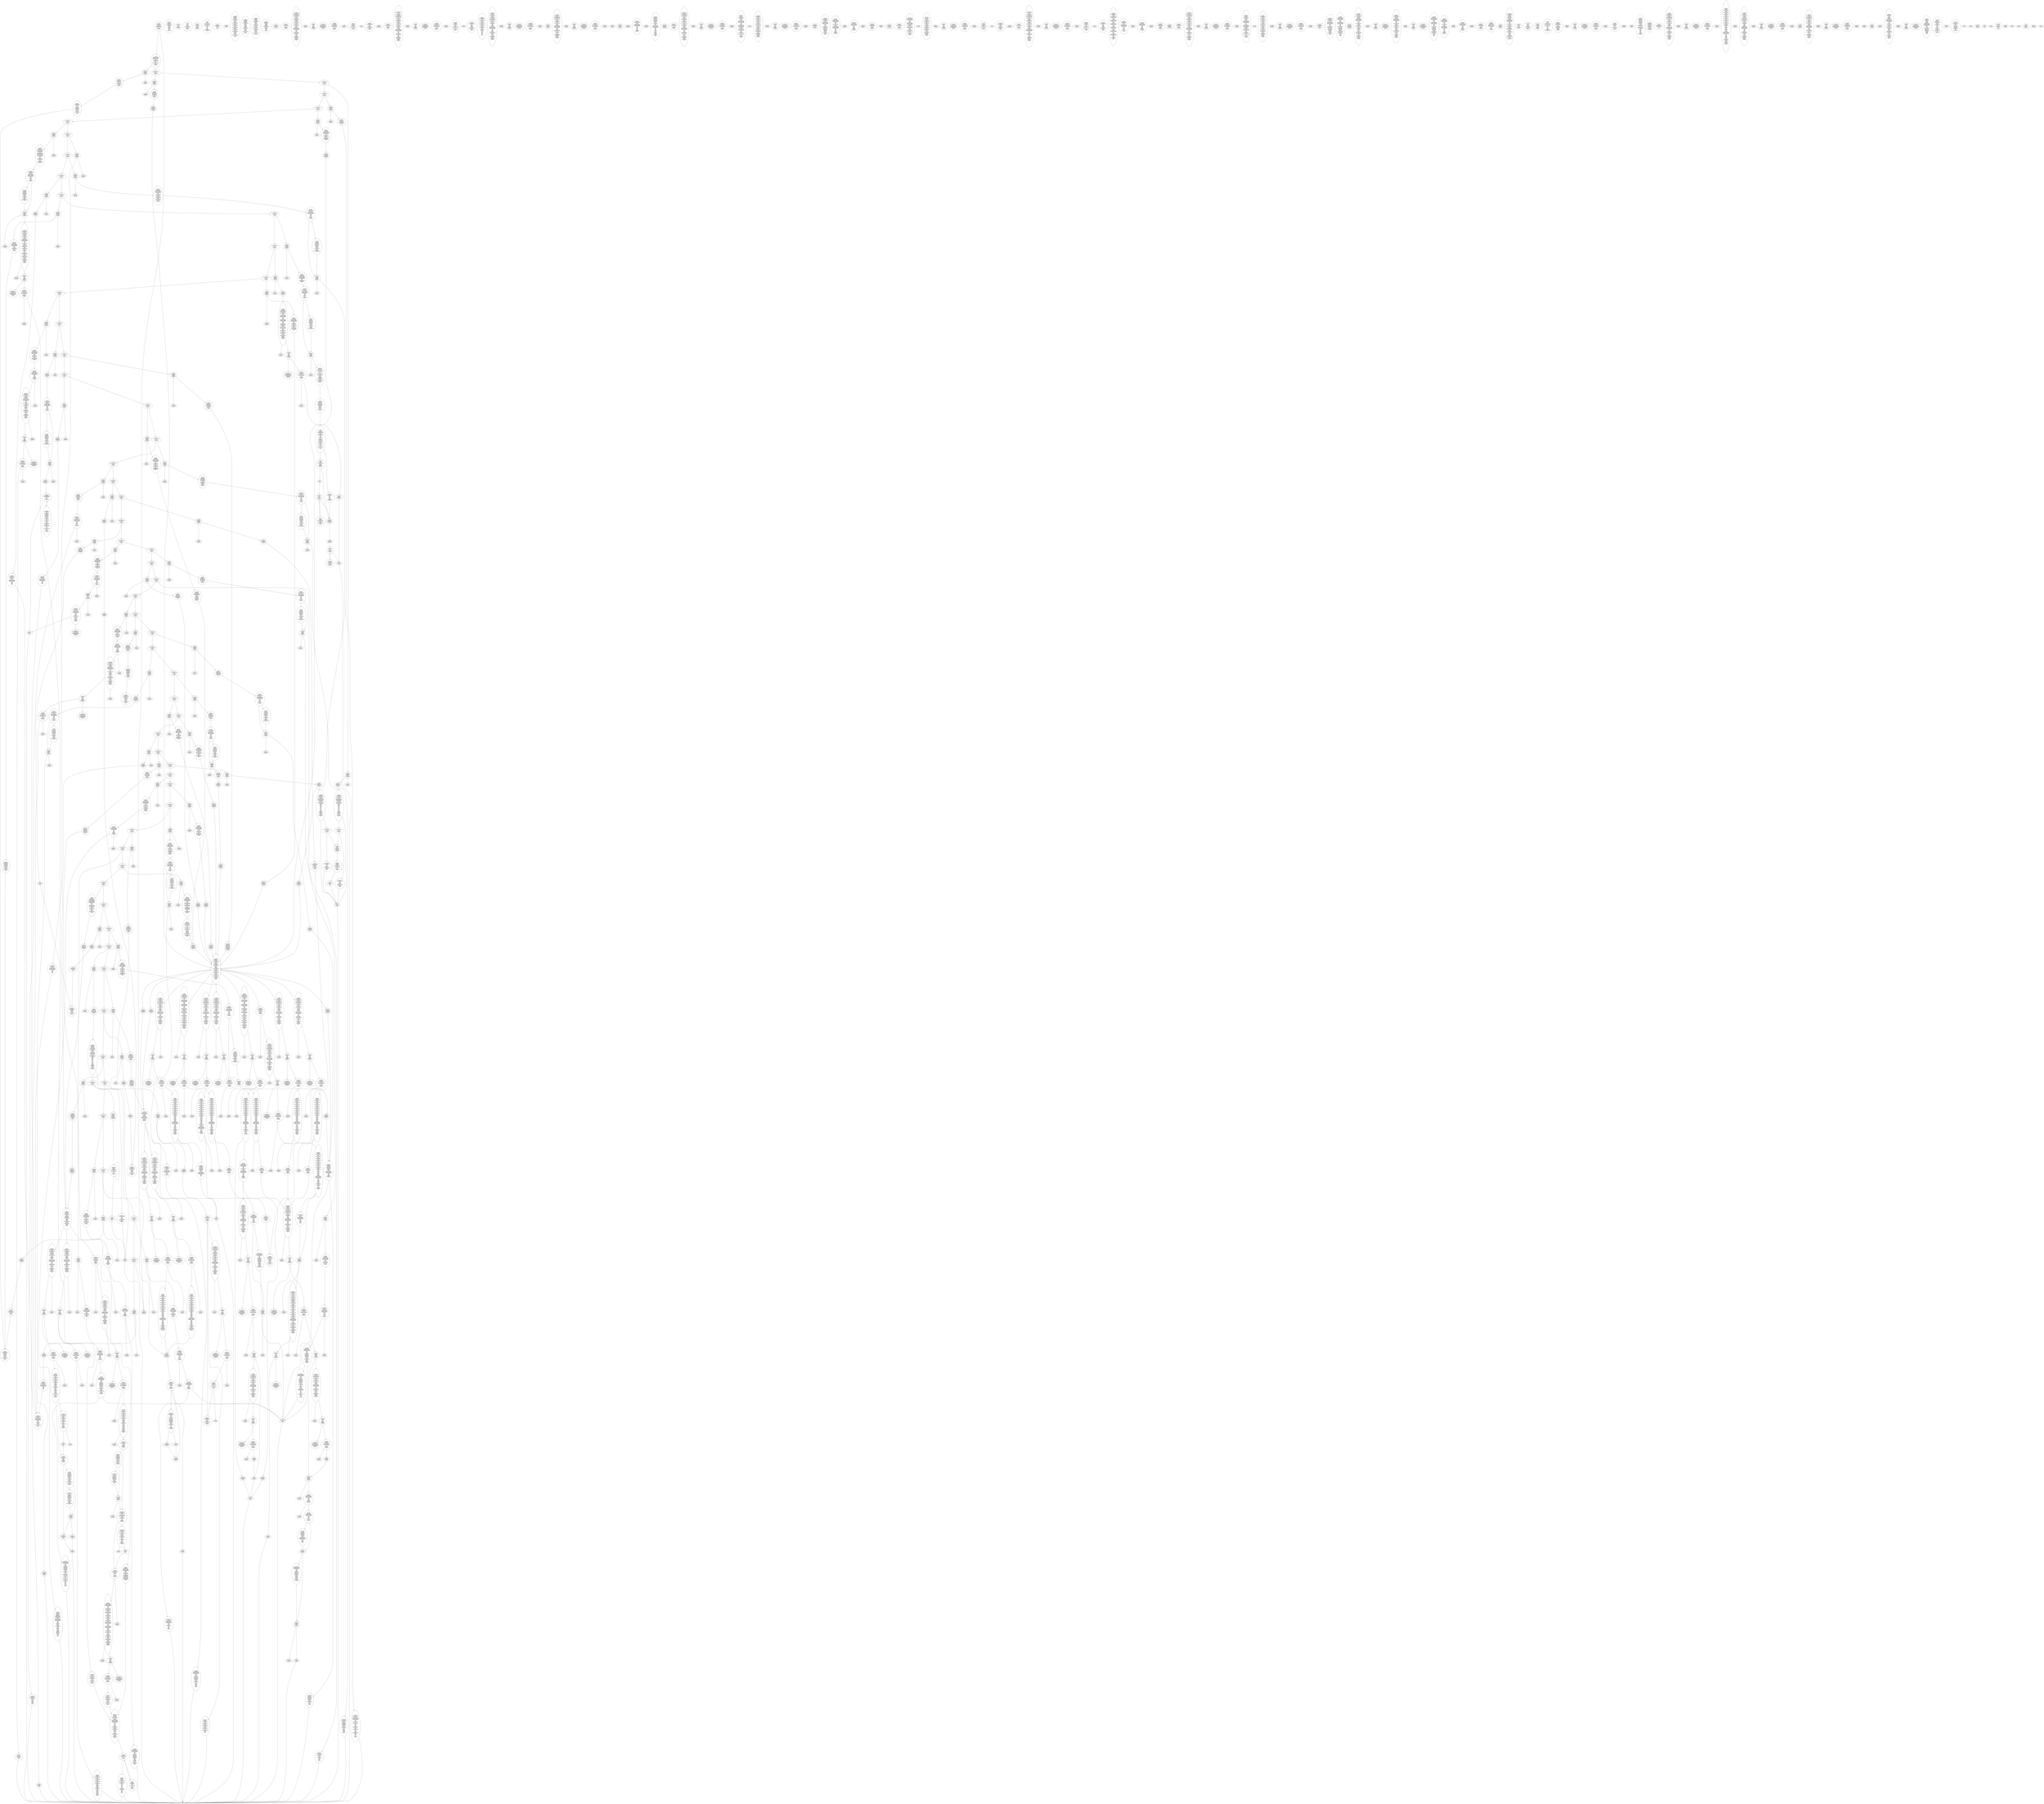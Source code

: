 /* Generated by GvGen v.1.0 (https://www.github.com/stricaud/gvgen) */

digraph G {
compound=true;
   node1 [label="[anywhere]"];
   node2 [label="# 0x0
PUSHX Data
PUSHX Data
MSTORE
PUSHX LogicData
CALLDATASIZE
LT
PUSHX Data
JUMPI
"];
   node3 [label="# 0xd
PUSHX BitData
PUSHX ArithData
PUSHX ArithData
EXP
PUSHX Data
CALLDATALOAD
DIV
AND
PUSHX LogicData
EQ
PUSHX Data
JUMPI
"];
   node4 [label="# 0x27
PUSHX LogicData
EQ
PUSHX Data
JUMPI
"];
   node5 [label="# 0x32
PUSHX LogicData
EQ
PUSHX Data
JUMPI
"];
   node6 [label="# 0x3d
PUSHX LogicData
EQ
PUSHX Data
JUMPI
"];
   node7 [label="# 0x48
PUSHX LogicData
EQ
PUSHX Data
JUMPI
"];
   node8 [label="# 0x53
PUSHX LogicData
EQ
PUSHX Data
JUMPI
"];
   node9 [label="# 0x5e
PUSHX LogicData
EQ
PUSHX Data
JUMPI
"];
   node10 [label="# 0x69
PUSHX LogicData
EQ
PUSHX Data
JUMPI
"];
   node11 [label="# 0x74
PUSHX LogicData
EQ
PUSHX Data
JUMPI
"];
   node12 [label="# 0x7f
PUSHX LogicData
EQ
PUSHX Data
JUMPI
"];
   node13 [label="# 0x8a
PUSHX LogicData
EQ
PUSHX Data
JUMPI
"];
   node14 [label="# 0x95
PUSHX LogicData
EQ
PUSHX Data
JUMPI
"];
   node15 [label="# 0xa0
PUSHX LogicData
EQ
PUSHX Data
JUMPI
"];
   node16 [label="# 0xab
PUSHX LogicData
EQ
PUSHX Data
JUMPI
"];
   node17 [label="# 0xb6
PUSHX LogicData
EQ
PUSHX Data
JUMPI
"];
   node18 [label="# 0xc1
PUSHX LogicData
EQ
PUSHX Data
JUMPI
"];
   node19 [label="# 0xcc
PUSHX LogicData
EQ
PUSHX Data
JUMPI
"];
   node20 [label="# 0xd7
PUSHX LogicData
EQ
PUSHX Data
JUMPI
"];
   node21 [label="# 0xe2
PUSHX LogicData
EQ
PUSHX Data
JUMPI
"];
   node22 [label="# 0xed
PUSHX LogicData
EQ
PUSHX Data
JUMPI
"];
   node23 [label="# 0xf8
PUSHX LogicData
EQ
PUSHX Data
JUMPI
"];
   node24 [label="# 0x103
PUSHX LogicData
EQ
PUSHX Data
JUMPI
"];
   node25 [label="# 0x10e
PUSHX LogicData
EQ
PUSHX Data
JUMPI
"];
   node26 [label="# 0x119
PUSHX LogicData
EQ
PUSHX Data
JUMPI
"];
   node27 [label="# 0x124
PUSHX LogicData
EQ
PUSHX Data
JUMPI
"];
   node28 [label="# 0x12f
PUSHX LogicData
EQ
PUSHX Data
JUMPI
"];
   node29 [label="# 0x13a
PUSHX LogicData
EQ
PUSHX Data
JUMPI
"];
   node30 [label="# 0x145
PUSHX LogicData
EQ
PUSHX Data
JUMPI
"];
   node31 [label="# 0x150
PUSHX LogicData
EQ
PUSHX Data
JUMPI
"];
   node32 [label="# 0x15b
PUSHX LogicData
EQ
PUSHX Data
JUMPI
"];
   node33 [label="# 0x166
PUSHX LogicData
EQ
PUSHX Data
JUMPI
"];
   node34 [label="# 0x171
PUSHX LogicData
EQ
PUSHX Data
JUMPI
"];
   node35 [label="# 0x17c
PUSHX LogicData
EQ
PUSHX Data
JUMPI
"];
   node36 [label="# 0x187
PUSHX LogicData
EQ
PUSHX Data
JUMPI
"];
   node37 [label="# 0x192
PUSHX LogicData
EQ
PUSHX Data
JUMPI
"];
   node38 [label="# 0x19d
PUSHX LogicData
EQ
PUSHX Data
JUMPI
"];
   node39 [label="# 0x1a8
PUSHX LogicData
EQ
PUSHX Data
JUMPI
"];
   node40 [label="# 0x1b3
PUSHX LogicData
EQ
PUSHX Data
JUMPI
"];
   node41 [label="# 0x1be
PUSHX LogicData
EQ
PUSHX Data
JUMPI
"];
   node42 [label="# 0x1c9
PUSHX LogicData
EQ
PUSHX Data
JUMPI
"];
   node43 [label="# 0x1d4
PUSHX LogicData
EQ
PUSHX Data
JUMPI
"];
   node44 [label="# 0x1df
PUSHX LogicData
EQ
PUSHX Data
JUMPI
"];
   node45 [label="# 0x1ea
PUSHX LogicData
EQ
PUSHX Data
JUMPI
"];
   node46 [label="# 0x1f5
PUSHX LogicData
EQ
PUSHX Data
JUMPI
"];
   node47 [label="# 0x200
PUSHX LogicData
EQ
PUSHX Data
JUMPI
"];
   node48 [label="# 0x20b
PUSHX LogicData
EQ
PUSHX Data
JUMPI
"];
   node49 [label="# 0x216
PUSHX LogicData
EQ
PUSHX Data
JUMPI
"];
   node50 [label="# 0x221
PUSHX LogicData
EQ
PUSHX Data
JUMPI
"];
   node51 [label="# 0x22c
PUSHX LogicData
EQ
PUSHX Data
JUMPI
"];
   node52 [label="# 0x237
PUSHX LogicData
EQ
PUSHX Data
JUMPI
"];
   node53 [label="# 0x242
PUSHX LogicData
EQ
PUSHX Data
JUMPI
"];
   node54 [label="# 0x24d
PUSHX LogicData
EQ
PUSHX Data
JUMPI
"];
   node55 [label="# 0x258
PUSHX LogicData
EQ
PUSHX Data
JUMPI
"];
   node56 [label="# 0x263
PUSHX LogicData
EQ
PUSHX Data
JUMPI
"];
   node57 [label="# 0x26e
PUSHX LogicData
EQ
PUSHX Data
JUMPI
"];
   node58 [label="# 0x279
JUMPDEST
PUSHX Data
REVERT
"];
   node59 [label="# 0x27e
JUMPDEST
CALLVALUE
ISZERO
PUSHX Data
JUMPI
"];
   node60 [label="# 0x286
PUSHX Data
REVERT
"];
   node61 [label="# 0x28a
JUMPDEST
PUSHX Data
PUSHX BitData
NOT
PUSHX Data
CALLDATALOAD
AND
PUSHX Data
JUMP
"];
   node62 [label="# 0x2b5
JUMPDEST
PUSHX MemData
MLOAD
ISZERO
ISZERO
MSTORE
MLOAD
SUB
PUSHX ArithData
ADD
RETURN
"];
   node63 [label="# 0x2c9
JUMPDEST
CALLVALUE
ISZERO
PUSHX Data
JUMPI
"];
   node64 [label="# 0x2d1
PUSHX Data
REVERT
"];
   node65 [label="# 0x2d5
JUMPDEST
PUSHX Data
PUSHX BitData
PUSHX Data
CALLDATALOAD
AND
PUSHX Data
JUMP
"];
   node66 [label="# 0x2eb
JUMPDEST
PUSHX MemData
MLOAD
MSTORE
MLOAD
SUB
PUSHX ArithData
ADD
RETURN
"];
   node67 [label="# 0x2fd
JUMPDEST
CALLVALUE
ISZERO
PUSHX Data
JUMPI
"];
   node68 [label="# 0x305
PUSHX Data
REVERT
"];
   node69 [label="# 0x309
JUMPDEST
PUSHX Data
PUSHX Data
JUMP
"];
   node70 [label="# 0x312
JUMPDEST
PUSHX Data
MLOAD
PUSHX ArithData
MSTORE
MLOAD
ADD
MSTORE
MLOAD
ADD
ADD
PUSHX Data
"];
   node71 [label="# 0x334
JUMPDEST
LT
ISZERO
PUSHX Data
JUMPI
"];
   node72 [label="# 0x33d
ADD
MLOAD
ADD
MSTORE
PUSHX ArithData
ADD
PUSHX Data
JUMP
"];
   node73 [label="# 0x34c
JUMPDEST
ADD
PUSHX BitData
AND
ISZERO
PUSHX Data
JUMPI
"];
   node74 [label="# 0x360
SUB
MLOAD
PUSHX ArithData
PUSHX ArithData
SUB
PUSHX ArithData
EXP
SUB
NOT
AND
MSTORE
PUSHX ArithData
ADD
"];
   node75 [label="# 0x379
JUMPDEST
PUSHX MemData
MLOAD
SUB
RETURN
"];
   node76 [label="# 0x387
JUMPDEST
CALLVALUE
ISZERO
PUSHX Data
JUMPI
"];
   node77 [label="# 0x38f
PUSHX Data
REVERT
"];
   node78 [label="# 0x393
JUMPDEST
PUSHX Data
PUSHX Data
CALLDATALOAD
PUSHX Data
JUMP
"];
   node79 [label="# 0x39f
JUMPDEST
PUSHX MemData
MLOAD
PUSHX ArithData
PUSHX ArithData
PUSHX ArithData
EXP
SUB
AND
MSTORE
MLOAD
SUB
PUSHX ArithData
ADD
RETURN
"];
   node80 [label="# 0x3bb
JUMPDEST
CALLVALUE
ISZERO
PUSHX Data
JUMPI
"];
   node81 [label="# 0x3c3
PUSHX Data
REVERT
"];
   node82 [label="# 0x3c7
JUMPDEST
PUSHX Data
PUSHX ArithData
PUSHX ArithData
PUSHX ArithData
EXP
SUB
PUSHX Data
CALLDATALOAD
AND
PUSHX Data
CALLDATALOAD
PUSHX Data
JUMP
"];
   node83 [label="# 0x3df
JUMPDEST
STOP
"];
   node84 [label="# 0x3e1
JUMPDEST
CALLVALUE
ISZERO
PUSHX Data
JUMPI
"];
   node85 [label="# 0x3e9
PUSHX Data
REVERT
"];
   node86 [label="# 0x3ed
JUMPDEST
PUSHX Data
PUSHX ArithData
CALLDATALOAD
PUSHX BitData
AND
PUSHX ArithData
CALLDATALOAD
PUSHX ArithData
PUSHX ArithData
PUSHX ArithData
EXP
SUB
AND
PUSHX Data
CALLDATALOAD
ADD
ADD
CALLDATALOAD
PUSHX Data
JUMP
"];
   node87 [label="# 0x418
JUMPDEST
CALLVALUE
ISZERO
PUSHX Data
JUMPI
"];
   node88 [label="# 0x420
PUSHX Data
REVERT
"];
   node89 [label="# 0x424
JUMPDEST
PUSHX Data
PUSHX ArithData
PUSHX ArithData
PUSHX ArithData
EXP
SUB
PUSHX Data
CALLDATALOAD
AND
PUSHX Data
CALLDATALOAD
PUSHX Data
CALLDATALOAD
PUSHX Data
CALLDATALOAD
PUSHX Data
JUMP
"];
   node90 [label="# 0x442
JUMPDEST
CALLVALUE
ISZERO
PUSHX Data
JUMPI
"];
   node91 [label="# 0x44a
PUSHX Data
REVERT
"];
   node92 [label="# 0x44e
JUMPDEST
PUSHX Data
PUSHX ArithData
PUSHX ArithData
PUSHX ArithData
EXP
SUB
PUSHX Data
CALLDATALOAD
AND
PUSHX Data
CALLDATALOAD
AND
PUSHX Data
CALLDATALOAD
AND
PUSHX Data
JUMP
"];
   node93 [label="# 0x46f
JUMPDEST
CALLVALUE
ISZERO
PUSHX Data
JUMPI
"];
   node94 [label="# 0x477
PUSHX Data
REVERT
"];
   node95 [label="# 0x47b
JUMPDEST
PUSHX Data
PUSHX Data
JUMP
"];
   node96 [label="# 0x484
JUMPDEST
CALLVALUE
ISZERO
PUSHX Data
JUMPI
"];
   node97 [label="# 0x48c
PUSHX Data
REVERT
"];
   node98 [label="# 0x490
JUMPDEST
PUSHX Data
PUSHX ArithData
PUSHX ArithData
PUSHX ArithData
EXP
SUB
PUSHX Data
CALLDATALOAD
AND
PUSHX Data
JUMP
"];
   node99 [label="# 0x4a5
JUMPDEST
CALLVALUE
ISZERO
PUSHX Data
JUMPI
"];
   node100 [label="# 0x4ad
PUSHX Data
REVERT
"];
   node101 [label="# 0x4b1
JUMPDEST
PUSHX Data
PUSHX ArithData
CALLDATALOAD
PUSHX ArithData
CALLDATALOAD
ADD
ADD
CALLDATALOAD
PUSHX Data
JUMP
"];
   node102 [label="# 0x4c9
JUMPDEST
CALLVALUE
ISZERO
PUSHX Data
JUMPI
"];
   node103 [label="# 0x4d1
PUSHX Data
REVERT
"];
   node104 [label="# 0x4d5
JUMPDEST
PUSHX Data
PUSHX Data
JUMP
"];
   node105 [label="# 0x4de
JUMPDEST
CALLVALUE
ISZERO
PUSHX Data
JUMPI
"];
   node106 [label="# 0x4e6
PUSHX Data
REVERT
"];
   node107 [label="# 0x4ea
JUMPDEST
PUSHX Data
PUSHX ArithData
PUSHX ArithData
PUSHX ArithData
EXP
SUB
PUSHX Data
CALLDATALOAD
AND
PUSHX Data
CALLDATALOAD
AND
PUSHX Data
CALLDATALOAD
PUSHX Data
JUMP
"];
   node108 [label="# 0x508
JUMPDEST
CALLVALUE
ISZERO
PUSHX Data
JUMPI
"];
   node109 [label="# 0x510
PUSHX Data
REVERT
"];
   node110 [label="# 0x514
JUMPDEST
PUSHX Data
PUSHX ArithData
PUSHX ArithData
PUSHX ArithData
EXP
SUB
PUSHX Data
CALLDATALOAD
AND
PUSHX Data
CALLDATALOAD
PUSHX Data
JUMP
"];
   node111 [label="# 0x52c
JUMPDEST
CALLVALUE
ISZERO
PUSHX Data
JUMPI
"];
   node112 [label="# 0x534
PUSHX Data
REVERT
"];
   node113 [label="# 0x538
JUMPDEST
PUSHX Data
PUSHX Data
JUMP
"];
   node114 [label="# 0x541
JUMPDEST
CALLVALUE
ISZERO
PUSHX Data
JUMPI
"];
   node115 [label="# 0x549
PUSHX Data
REVERT
"];
   node116 [label="# 0x54d
JUMPDEST
PUSHX Data
PUSHX BitData
PUSHX Data
CALLDATALOAD
AND
PUSHX Data
JUMP
"];
   node117 [label="# 0x563
JUMPDEST
PUSHX Data
MLOAD
MSTORE
PUSHX ArithData
ADD
MSTORE
ADD
MSTORE
PUSHX ArithData
ADD
MSTORE
PUSHX ArithData
ADD
MSTORE
PUSHX ArithData
ADD
MSTORE
PUSHX ArithData
ADD
MSTORE
PUSHX ArithData
ADD
MSTORE
MLOAD
SUB
PUSHX ArithData
ADD
RETURN
"];
   node118 [label="# 0x5a4
JUMPDEST
CALLVALUE
ISZERO
PUSHX Data
JUMPI
"];
   node119 [label="# 0x5ac
PUSHX Data
REVERT
"];
   node120 [label="# 0x5b0
JUMPDEST
PUSHX Data
PUSHX Data
JUMP
"];
   node121 [label="# 0x5b9
JUMPDEST
CALLVALUE
ISZERO
PUSHX Data
JUMPI
"];
   node122 [label="# 0x5c1
PUSHX Data
REVERT
"];
   node123 [label="# 0x5c5
JUMPDEST
PUSHX Data
PUSHX ArithData
PUSHX ArithData
PUSHX ArithData
EXP
SUB
PUSHX Data
CALLDATALOAD
AND
PUSHX Data
CALLDATALOAD
AND
PUSHX Data
CALLDATALOAD
PUSHX Data
JUMP
"];
   node124 [label="# 0x5e3
JUMPDEST
CALLVALUE
ISZERO
PUSHX Data
JUMPI
"];
   node125 [label="# 0x5eb
PUSHX Data
REVERT
"];
   node126 [label="# 0x5ef
JUMPDEST
PUSHX Data
PUSHX BitData
PUSHX Data
CALLDATALOAD
AND
PUSHX Data
CALLDATALOAD
ISZERO
ISZERO
PUSHX Data
JUMP
"];
   node127 [label="# 0x606
JUMPDEST
CALLVALUE
ISZERO
PUSHX Data
JUMPI
"];
   node128 [label="# 0x60e
PUSHX Data
REVERT
"];
   node129 [label="# 0x612
JUMPDEST
PUSHX Data
PUSHX Data
CALLDATALOAD
ISZERO
ISZERO
PUSHX Data
JUMP
"];
   node130 [label="# 0x620
JUMPDEST
CALLVALUE
ISZERO
PUSHX Data
JUMPI
"];
   node131 [label="# 0x628
PUSHX Data
REVERT
"];
   node132 [label="# 0x62c
JUMPDEST
PUSHX Data
PUSHX Data
JUMP
"];
   node133 [label="# 0x635
JUMPDEST
PUSHX MemData
MLOAD
PUSHX BitData
AND
MSTORE
MLOAD
SUB
PUSHX ArithData
ADD
RETURN
"];
   node134 [label="# 0x64b
JUMPDEST
CALLVALUE
ISZERO
PUSHX Data
JUMPI
"];
   node135 [label="# 0x653
PUSHX Data
REVERT
"];
   node136 [label="# 0x657
JUMPDEST
PUSHX Data
PUSHX Data
JUMP
"];
   node137 [label="# 0x660
JUMPDEST
PUSHX MemData
MLOAD
PUSHX BitData
AND
MSTORE
MLOAD
SUB
PUSHX ArithData
ADD
RETURN
"];
   node138 [label="# 0x677
JUMPDEST
CALLVALUE
ISZERO
PUSHX Data
JUMPI
"];
   node139 [label="# 0x67f
PUSHX Data
REVERT
"];
   node140 [label="# 0x683
JUMPDEST
PUSHX Data
PUSHX Data
CALLDATALOAD
PUSHX Data
JUMP
"];
   node141 [label="# 0x68f
JUMPDEST
CALLVALUE
ISZERO
PUSHX Data
JUMPI
"];
   node142 [label="# 0x697
PUSHX Data
REVERT
"];
   node143 [label="# 0x69b
JUMPDEST
PUSHX Data
PUSHX ArithData
PUSHX ArithData
PUSHX ArithData
EXP
SUB
PUSHX Data
CALLDATALOAD
AND
PUSHX Data
CALLDATALOAD
PUSHX Data
JUMP
"];
   node144 [label="# 0x6b3
JUMPDEST
CALLVALUE
ISZERO
PUSHX Data
JUMPI
"];
   node145 [label="# 0x6bb
PUSHX Data
REVERT
"];
   node146 [label="# 0x6bf
JUMPDEST
PUSHX Data
PUSHX BitData
PUSHX Data
CALLDATALOAD
AND
PUSHX Data
JUMP
"];
   node147 [label="# 0x6cf
JUMPDEST
CALLVALUE
ISZERO
PUSHX Data
JUMPI
"];
   node148 [label="# 0x6d7
PUSHX Data
REVERT
"];
   node149 [label="# 0x6db
JUMPDEST
PUSHX Data
PUSHX Data
CALLDATALOAD
PUSHX Data
JUMP
"];
   node150 [label="# 0x6e7
JUMPDEST
CALLVALUE
ISZERO
PUSHX Data
JUMPI
"];
   node151 [label="# 0x6ef
PUSHX Data
REVERT
"];
   node152 [label="# 0x6f3
JUMPDEST
PUSHX Data
PUSHX ArithData
PUSHX ArithData
PUSHX ArithData
EXP
SUB
PUSHX Data
CALLDATALOAD
AND
PUSHX Data
JUMP
"];
   node153 [label="# 0x708
JUMPDEST
CALLVALUE
ISZERO
PUSHX Data
JUMPI
"];
   node154 [label="# 0x710
PUSHX Data
REVERT
"];
   node155 [label="# 0x714
JUMPDEST
PUSHX Data
PUSHX ArithData
PUSHX ArithData
PUSHX ArithData
EXP
SUB
PUSHX Data
CALLDATALOAD
AND
PUSHX Data
JUMP
"];
   node156 [label="# 0x729
JUMPDEST
CALLVALUE
ISZERO
PUSHX Data
JUMPI
"];
   node157 [label="# 0x731
PUSHX Data
REVERT
"];
   node158 [label="# 0x735
JUMPDEST
PUSHX Data
PUSHX BitData
PUSHX Data
CALLDATALOAD
AND
PUSHX Data
JUMP
"];
   node159 [label="# 0x744
JUMPDEST
PUSHX MemData
MLOAD
PUSHX BitData
AND
MSTORE
MLOAD
SUB
PUSHX ArithData
ADD
RETURN
"];
   node160 [label="# 0x75d
JUMPDEST
CALLVALUE
ISZERO
PUSHX Data
JUMPI
"];
   node161 [label="# 0x765
PUSHX Data
REVERT
"];
   node162 [label="# 0x769
JUMPDEST
PUSHX Data
PUSHX Data
CALLDATALOAD
PUSHX Data
JUMP
"];
   node163 [label="# 0x775
JUMPDEST
CALLVALUE
ISZERO
PUSHX Data
JUMPI
"];
   node164 [label="# 0x77d
PUSHX Data
REVERT
"];
   node165 [label="# 0x781
JUMPDEST
PUSHX Data
PUSHX Data
CALLDATALOAD
PUSHX Data
JUMP
"];
   node166 [label="# 0x78d
JUMPDEST
CALLVALUE
ISZERO
PUSHX Data
JUMPI
"];
   node167 [label="# 0x795
PUSHX Data
REVERT
"];
   node168 [label="# 0x799
JUMPDEST
PUSHX Data
PUSHX BitData
PUSHX Data
CALLDATALOAD
AND
PUSHX Data
JUMP
"];
   node169 [label="# 0x7af
JUMPDEST
CALLVALUE
ISZERO
PUSHX Data
JUMPI
"];
   node170 [label="# 0x7b7
PUSHX Data
REVERT
"];
   node171 [label="# 0x7bb
JUMPDEST
PUSHX Data
PUSHX ArithData
PUSHX ArithData
PUSHX ArithData
EXP
SUB
PUSHX Data
CALLDATALOAD
AND
PUSHX Data
CALLDATALOAD
PUSHX Data
JUMP
"];
   node172 [label="# 0x7d3
JUMPDEST
CALLVALUE
ISZERO
PUSHX Data
JUMPI
"];
   node173 [label="# 0x7db
PUSHX Data
REVERT
"];
   node174 [label="# 0x7df
JUMPDEST
PUSHX Data
PUSHX ArithData
CALLDATALOAD
PUSHX BitData
AND
PUSHX ArithData
CALLDATALOAD
ADD
ADD
CALLDATALOAD
PUSHX Data
JUMP
"];
   node175 [label="# 0x801
JUMPDEST
CALLVALUE
ISZERO
PUSHX Data
JUMPI
"];
   node176 [label="# 0x809
PUSHX Data
REVERT
"];
   node177 [label="# 0x80d
JUMPDEST
PUSHX Data
PUSHX Data
JUMP
"];
   node178 [label="# 0x816
JUMPDEST
CALLVALUE
ISZERO
PUSHX Data
JUMPI
"];
   node179 [label="# 0x81e
PUSHX Data
REVERT
"];
   node180 [label="# 0x822
JUMPDEST
PUSHX Data
PUSHX BitData
PUSHX Data
CALLDATALOAD
AND
PUSHX Data
JUMP
"];
   node181 [label="# 0x834
JUMPDEST
PUSHX Data
MLOAD
MSTORE
PUSHX ArithData
ADD
MSTORE
ADD
MSTORE
ISZERO
ISZERO
PUSHX ArithData
ADD
MSTORE
MLOAD
SUB
PUSHX ArithData
ADD
RETURN
"];
   node182 [label="# 0x85c
JUMPDEST
CALLVALUE
ISZERO
PUSHX Data
JUMPI
"];
   node183 [label="# 0x864
PUSHX Data
REVERT
"];
   node184 [label="# 0x868
JUMPDEST
PUSHX Data
PUSHX Data
JUMP
"];
   node185 [label="# 0x871
JUMPDEST
CALLVALUE
ISZERO
PUSHX Data
JUMPI
"];
   node186 [label="# 0x879
PUSHX Data
REVERT
"];
   node187 [label="# 0x87d
JUMPDEST
PUSHX Data
PUSHX ArithData
PUSHX ArithData
PUSHX ArithData
EXP
SUB
PUSHX Data
CALLDATALOAD
AND
PUSHX Data
CALLDATALOAD
ISZERO
ISZERO
PUSHX Data
JUMP
"];
   node188 [label="# 0x897
JUMPDEST
CALLVALUE
ISZERO
PUSHX Data
JUMPI
"];
   node189 [label="# 0x89f
PUSHX Data
REVERT
"];
   node190 [label="# 0x8a3
JUMPDEST
PUSHX Data
PUSHX ArithData
PUSHX ArithData
PUSHX ArithData
EXP
SUB
PUSHX Data
CALLDATALOAD
AND
PUSHX Data
CALLDATALOAD
PUSHX Data
JUMP
"];
   node191 [label="# 0x8bb
JUMPDEST
CALLVALUE
ISZERO
PUSHX Data
JUMPI
"];
   node192 [label="# 0x8c3
PUSHX Data
REVERT
"];
   node193 [label="# 0x8c7
JUMPDEST
PUSHX Data
PUSHX ArithData
PUSHX ArithData
PUSHX ArithData
EXP
SUB
PUSHX Data
CALLDATALOAD
AND
PUSHX Data
CALLDATALOAD
ISZERO
ISZERO
PUSHX Data
JUMP
"];
   node194 [label="# 0x8e1
JUMPDEST
CALLVALUE
ISZERO
PUSHX Data
JUMPI
"];
   node195 [label="# 0x8e9
PUSHX Data
REVERT
"];
   node196 [label="# 0x8ed
JUMPDEST
PUSHX Data
PUSHX BitData
PUSHX Data
CALLDATALOAD
AND
PUSHX Data
JUMP
"];
   node197 [label="# 0x8ff
JUMPDEST
CALLVALUE
ISZERO
PUSHX Data
JUMPI
"];
   node198 [label="# 0x907
PUSHX Data
REVERT
"];
   node199 [label="# 0x90b
JUMPDEST
PUSHX Data
PUSHX ArithData
PUSHX ArithData
PUSHX ArithData
EXP
SUB
PUSHX Data
CALLDATALOAD
AND
PUSHX Data
JUMP
"];
   node200 [label="# 0x920
JUMPDEST
CALLVALUE
ISZERO
PUSHX Data
JUMPI
"];
   node201 [label="# 0x928
PUSHX Data
REVERT
"];
   node202 [label="# 0x92c
JUMPDEST
PUSHX Data
PUSHX ArithData
PUSHX ArithData
PUSHX ArithData
EXP
SUB
PUSHX ArithData
CALLDATALOAD
AND
PUSHX ArithData
CALLDATALOAD
AND
PUSHX Data
CALLDATALOAD
PUSHX Data
CALLDATALOAD
ADD
ADD
CALLDATALOAD
PUSHX Data
JUMP
"];
   node203 [label="# 0x959
JUMPDEST
PUSHX Data
PUSHX ArithData
CALLDATALOAD
PUSHX ArithData
PUSHX ArithData
PUSHX ArithData
EXP
SUB
AND
PUSHX ArithData
CALLDATALOAD
PUSHX BitData
AND
PUSHX Data
CALLDATALOAD
ADD
ADD
CALLDATALOAD
PUSHX Data
JUMP
"];
   node204 [label="# 0x983
JUMPDEST
CALLVALUE
ISZERO
PUSHX Data
JUMPI
"];
   node205 [label="# 0x98b
PUSHX Data
REVERT
"];
   node206 [label="# 0x98f
JUMPDEST
PUSHX Data
PUSHX Data
JUMP
"];
   node207 [label="# 0x998
JUMPDEST
CALLVALUE
ISZERO
PUSHX Data
JUMPI
"];
   node208 [label="# 0x9a0
PUSHX Data
REVERT
"];
   node209 [label="# 0x9a4
JUMPDEST
PUSHX Data
PUSHX ArithData
PUSHX ArithData
PUSHX ArithData
EXP
SUB
PUSHX Data
CALLDATALOAD
AND
PUSHX Data
CALLDATALOAD
AND
PUSHX Data
CALLDATALOAD
PUSHX Data
JUMP
"];
   node210 [label="# 0x9c2
JUMPDEST
CALLVALUE
ISZERO
PUSHX Data
JUMPI
"];
   node211 [label="# 0x9ca
PUSHX Data
REVERT
"];
   node212 [label="# 0x9ce
JUMPDEST
PUSHX Data
PUSHX Data
CALLDATALOAD
PUSHX Data
JUMP
"];
   node213 [label="# 0x9da
JUMPDEST
CALLVALUE
ISZERO
PUSHX Data
JUMPI
"];
   node214 [label="# 0x9e2
PUSHX Data
REVERT
"];
   node215 [label="# 0x9e6
JUMPDEST
PUSHX Data
PUSHX BitData
PUSHX Data
CALLDATALOAD
AND
PUSHX Data
JUMP
"];
   node216 [label="# 0x9fc
JUMPDEST
PUSHX Data
MLOAD
MSTORE
PUSHX ArithData
ADD
MSTORE
ADD
MSTORE
PUSHX ArithData
ADD
MSTORE
PUSHX ArithData
ADD
MSTORE
PUSHX ArithData
ADD
MSTORE
MLOAD
SUB
PUSHX ArithData
ADD
RETURN
"];
   node217 [label="# 0xa2f
JUMPDEST
CALLVALUE
ISZERO
PUSHX Data
JUMPI
"];
   node218 [label="# 0xa37
PUSHX Data
REVERT
"];
   node219 [label="# 0xa3b
JUMPDEST
PUSHX Data
PUSHX Data
JUMP
"];
   node220 [label="# 0xa44
JUMPDEST
CALLVALUE
ISZERO
PUSHX Data
JUMPI
"];
   node221 [label="# 0xa4c
PUSHX Data
REVERT
"];
   node222 [label="# 0xa50
JUMPDEST
PUSHX Data
PUSHX BitData
PUSHX Data
CALLDATALOAD
AND
PUSHX Data
JUMP
"];
   node223 [label="# 0xa62
JUMPDEST
PUSHX Data
MLOAD
ISZERO
ISZERO
MSTORE
PUSHX ArithData
ADD
MSTORE
MLOAD
SUB
ADD
RETURN
"];
   node224 [label="# 0xa7d
JUMPDEST
CALLVALUE
ISZERO
PUSHX Data
JUMPI
"];
   node225 [label="# 0xa85
PUSHX Data
REVERT
"];
   node226 [label="# 0xa89
JUMPDEST
PUSHX Data
PUSHX Data
JUMP
"];
   node227 [label="# 0xa92
JUMPDEST
CALLVALUE
ISZERO
PUSHX Data
JUMPI
"];
   node228 [label="# 0xa9a
PUSHX Data
REVERT
"];
   node229 [label="# 0xa9e
JUMPDEST
PUSHX Data
PUSHX ArithData
PUSHX ArithData
PUSHX ArithData
EXP
SUB
PUSHX Data
CALLDATALOAD
AND
PUSHX Data
CALLDATALOAD
AND
PUSHX Data
JUMP
"];
   node230 [label="# 0xab9
JUMPDEST
CALLVALUE
ISZERO
PUSHX Data
JUMPI
"];
   node231 [label="# 0xac1
PUSHX Data
REVERT
"];
   node232 [label="# 0xac5
JUMPDEST
PUSHX Data
PUSHX Data
JUMP
"];
   node233 [label="# 0xace
JUMPDEST
CALLVALUE
ISZERO
PUSHX Data
JUMPI
"];
   node234 [label="# 0xad6
PUSHX Data
REVERT
"];
   node235 [label="# 0xada
JUMPDEST
PUSHX Data
PUSHX ArithData
PUSHX ArithData
PUSHX ArithData
EXP
SUB
PUSHX Data
CALLDATALOAD
AND
PUSHX Data
JUMP
"];
   node236 [label="# 0xaef
JUMPDEST
CALLVALUE
ISZERO
PUSHX Data
JUMPI
"];
   node237 [label="# 0xaf7
PUSHX Data
REVERT
"];
   node238 [label="# 0xafb
JUMPDEST
PUSHX Data
PUSHX Data
JUMP
"];
   node239 [label="# 0xb04
JUMPDEST
PUSHX BitData
NOT
AND
PUSHX Data
MSTORE
PUSHX Data
MSTORE
PUSHX Data
SHA3
SLOAD
PUSHX BitData
AND
JUMP
"];
   node240 [label="# 0xb38
JUMPDEST
PUSHX Data
PUSHX Data
PUSHX Data
JUMP
"];
   node241 [label="# 0xb43
JUMPDEST
PUSHX Data
PUSHX Data
JUMP
"];
   node242 [label="# 0xb4b
JUMPDEST
PUSHX StorData
SLOAD
PUSHX MemData
MLOAD
PUSHX ArithData
PUSHX ArithData
EXP
PUSHX ArithData
MUL
MSTORE
PUSHX BitData
AND
PUSHX ArithData
ADD
MSTORE
MLOAD
PUSHX Data
DIV
PUSHX ArithData
PUSHX ArithData
PUSHX ArithData
EXP
SUB
AND
PUSHX Data
PUSHX Data
PUSHX ArithData
ADD
PUSHX Data
SUB
ADD
EXTCODESIZE
ISZERO
ISZERO
PUSHX Data
JUMPI
"];
   node243 [label="# 0xba8
PUSHX Data
REVERT
"];
   node244 [label="# 0xbac
JUMPDEST
GAS
CALL
ISZERO
ISZERO
PUSHX Data
JUMPI
"];
   node245 [label="# 0xbb7
RETURNDATASIZE
PUSHX Data
RETURNDATACOPY
RETURNDATASIZE
PUSHX Data
REVERT
"];
   node246 [label="# 0xbc0
JUMPDEST
PUSHX MemData
MLOAD
RETURNDATASIZE
PUSHX LogicData
LT
ISZERO
PUSHX Data
JUMPI
"];
   node247 [label="# 0xbd2
PUSHX Data
REVERT
"];
   node248 [label="# 0xbd6
JUMPDEST
MLOAD
PUSHX ArithData
ADD
MLOAD
PUSHX ArithData
ADD
MLOAD
PUSHX ArithData
ADD
MLOAD
PUSHX ArithData
ADD
MLOAD
PUSHX ArithData
ADD
MLOAD
PUSHX ArithData
ADD
MLOAD
PUSHX ArithData
ADD
MSTORE
PUSHX BitData
AND
ADD
MSTORE
AND
ADD
MSTORE
AND
ADD
MSTORE
PUSHX ArithData
PUSHX ArithData
PUSHX ArithData
EXP
SUB
AND
ADD
MSTORE
AND
ADD
MSTORE
PUSHX BitData
AND
MSTORE
PUSHX Data
PUSHX Data
PUSHX Data
JUMP
"];
   node249 [label="# 0xc51
JUMPDEST
PUSHX BitData
AND
PUSHX Data
"];
   node250 [label="# 0xc5b
JUMPDEST
PUSHX LogicData
LT
ISZERO
PUSHX Data
JUMPI
"];
   node251 [label="# 0xc65
PUSHX MemData
MLOAD
PUSHX ArithData
PUSHX ArithData
EXP
PUSHX ArithData
MUL
MSTORE
PUSHX Data
PUSHX ArithData
ADD
MSTORE
PUSHX BitData
AND
PUSHX ArithData
ADD
MSTORE
PUSHX ArithData
ADD
MSTORE
MLOAD
PUSHX ArithData
PUSHX ArithData
PUSHX ArithData
EXP
SUB
AND
PUSHX Data
PUSHX ArithData
ADD
PUSHX Data
SUB
ADD
PUSHX Data
EXTCODESIZE
ISZERO
ISZERO
PUSHX Data
JUMPI
"];
   node252 [label="# 0xcc3
PUSHX Data
REVERT
"];
   node253 [label="# 0xcc7
JUMPDEST
GAS
CALL
ISZERO
ISZERO
PUSHX Data
JUMPI
"];
   node254 [label="# 0xcd2
RETURNDATASIZE
PUSHX Data
RETURNDATACOPY
RETURNDATASIZE
PUSHX Data
REVERT
"];
   node255 [label="# 0xcdb
JUMPDEST
PUSHX MemData
MLOAD
RETURNDATASIZE
PUSHX LogicData
LT
ISZERO
PUSHX Data
JUMPI
"];
   node256 [label="# 0xced
PUSHX Data
REVERT
"];
   node257 [label="# 0xcf1
JUMPDEST
MLOAD
PUSHX BitData
AND
PUSHX LogicData
LT
PUSHX Data
JUMPI
"];
   node258 [label="# 0xd01
INVALID
"];
   node259 [label="# 0xd02
JUMPDEST
PUSHX ArithData
MUL
ADD
MSTORE
PUSHX ArithData
ADD
PUSHX Data
JUMP
"];
   node260 [label="# 0xd0f
JUMPDEST
PUSHX Data
"];
   node261 [label="# 0xd13
JUMPDEST
PUSHX LogicData
LT
ISZERO
PUSHX Data
JUMPI
"];
   node262 [label="# 0xd1d
PUSHX ArithData
ADD
MLOAD
PUSHX MemData
MLOAD
PUSHX ArithData
PUSHX ArithData
EXP
PUSHX ArithData
MUL
MSTORE
PUSHX Data
PUSHX ArithData
ADD
MSTORE
PUSHX BitData
AND
PUSHX ArithData
ADD
MSTORE
PUSHX ArithData
ADD
MSTORE
MLOAD
PUSHX ArithData
PUSHX ArithData
PUSHX ArithData
EXP
SUB
AND
PUSHX Data
PUSHX ArithData
ADD
SUB
ADD
PUSHX Data
EXTCODESIZE
ISZERO
ISZERO
PUSHX Data
JUMPI
"];
   node263 [label="# 0xd7b
PUSHX Data
REVERT
"];
   node264 [label="# 0xd7f
JUMPDEST
GAS
CALL
ISZERO
ISZERO
PUSHX Data
JUMPI
"];
   node265 [label="# 0xd8a
RETURNDATASIZE
PUSHX Data
RETURNDATACOPY
RETURNDATASIZE
PUSHX Data
REVERT
"];
   node266 [label="# 0xd93
JUMPDEST
PUSHX MemData
MLOAD
RETURNDATASIZE
PUSHX LogicData
LT
ISZERO
PUSHX Data
JUMPI
"];
   node267 [label="# 0xda5
PUSHX Data
REVERT
"];
   node268 [label="# 0xda9
JUMPDEST
MLOAD
PUSHX BitData
AND
MUL
PUSHX ArithData
MUL
PUSHX LogicData
LT
PUSHX Data
JUMPI
"];
   node269 [label="# 0xdbd
INVALID
"];
   node270 [label="# 0xdbe
JUMPDEST
PUSHX ArithData
MUL
ADD
MLOAD
ADD
MSTORE
PUSHX ArithData
ADD
PUSHX Data
JUMP
"];
   node271 [label="# 0xdd1
JUMPDEST
PUSHX ArithData
ADD
MLOAD
PUSHX ArithData
ADD
MLOAD
PUSHX ArithData
ADD
MLOAD
PUSHX ArithData
ADD
MLOAD
PUSHX ArithData
ADD
MLOAD
MLOAD
PUSHX Data
ADD
ADD
ADD
ADD
ADD
DIV
JUMP
"];
   node272 [label="# 0xdfe
JUMPDEST
PUSHX StorData
SLOAD
PUSHX MemData
MLOAD
PUSHX ArithData
PUSHX ArithData
PUSHX Data
PUSHX BitData
NOT
PUSHX ArithData
PUSHX BitData
AND
ISZERO
MUL
ADD
AND
DIV
ADD
DIV
MUL
ADD
ADD
MSTORE
MSTORE
PUSHX Data
ADD
ISZERO
PUSHX Data
JUMPI
"];
   node273 [label="# 0xe44
PUSHX LogicData
LT
PUSHX Data
JUMPI
"];
   node274 [label="# 0xe4c
PUSHX ArithData
SLOAD
DIV
MUL
MSTORE
PUSHX ArithData
ADD
PUSHX Data
JUMP
"];
   node275 [label="# 0xe5f
JUMPDEST
ADD
PUSHX Data
MSTORE
PUSHX Data
PUSHX Data
SHA3
"];
   node276 [label="# 0xe6d
JUMPDEST
SLOAD
MSTORE
PUSHX ArithData
ADD
PUSHX ArithData
ADD
GT
PUSHX Data
JUMPI
"];
   node277 [label="# 0xe81
SUB
PUSHX BitData
AND
ADD
"];
   node278 [label="# 0xe8a
JUMPDEST
JUMP
"];
   node279 [label="# 0xe94
JUMPDEST
PUSHX Data
PUSHX Data
PUSHX Data
JUMP
"];
   node280 [label="# 0xe9f
JUMPDEST
PUSHX StorData
SLOAD
PUSHX MemData
MLOAD
PUSHX ArithData
PUSHX ArithData
EXP
PUSHX ArithData
MUL
MSTORE
PUSHX BitData
AND
PUSHX ArithData
ADD
MSTORE
MLOAD
PUSHX Data
DIV
PUSHX ArithData
PUSHX ArithData
PUSHX ArithData
EXP
SUB
AND
PUSHX Data
PUSHX ArithData
ADD
PUSHX Data
SUB
ADD
PUSHX Data
EXTCODESIZE
ISZERO
ISZERO
PUSHX Data
JUMPI
"];
   node281 [label="# 0xefb
PUSHX Data
REVERT
"];
   node282 [label="# 0xeff
JUMPDEST
GAS
CALL
ISZERO
ISZERO
PUSHX Data
JUMPI
"];
   node283 [label="# 0xf0a
RETURNDATASIZE
PUSHX Data
RETURNDATACOPY
RETURNDATASIZE
PUSHX Data
REVERT
"];
   node284 [label="# 0xf13
JUMPDEST
PUSHX MemData
MLOAD
RETURNDATASIZE
PUSHX LogicData
LT
ISZERO
PUSHX Data
JUMPI
"];
   node285 [label="# 0xf25
PUSHX Data
REVERT
"];
   node286 [label="# 0xf29
JUMPDEST
MLOAD
PUSHX ArithData
ADD
MLOAD
PUSHX ArithData
ADD
MLOAD
PUSHX ArithData
ADD
MLOAD
PUSHX ArithData
ADD
MLOAD
PUSHX ArithData
ADD
MLOAD
PUSHX ArithData
ADD
MLOAD
PUSHX ArithData
ADD
MSTORE
PUSHX BitData
AND
ADD
MSTORE
AND
ADD
MSTORE
AND
ADD
MSTORE
PUSHX ArithData
PUSHX ArithData
PUSHX ArithData
EXP
SUB
AND
ADD
MSTORE
AND
ADD
MSTORE
PUSHX BitData
AND
MSTORE
ISZERO
ISZERO
PUSHX Data
JUMPI
"];
   node287 [label="# 0xf99
PUSHX Data
REVERT
"];
   node288 [label="# 0xf9d
JUMPDEST
PUSHX Data
MSTORE
PUSHX Data
PUSHX Data
MSTORE
PUSHX Data
SHA3
SLOAD
PUSHX ArithData
PUSHX ArithData
PUSHX ArithData
EXP
SUB
AND
"];
   node289 [label="# 0xfb8
JUMPDEST
JUMP
"];
   node290 [label="# 0xfbf
JUMPDEST
PUSHX Data
PUSHX Data
PUSHX Data
JUMP
"];
   node291 [label="# 0xfc9
JUMPDEST
PUSHX Data
PUSHX StorData
PUSHX ArithData
SLOAD
PUSHX ArithData
EXP
DIV
PUSHX ArithData
PUSHX ArithData
PUSHX ArithData
EXP
SUB
AND
PUSHX ArithData
PUSHX ArithData
PUSHX ArithData
EXP
SUB
AND
PUSHX BitData
PUSHX MemData
MLOAD
PUSHX BitData
AND
PUSHX ArithData
PUSHX ArithData
EXP
MUL
MSTORE
PUSHX ArithData
ADD
PUSHX BitData
AND
PUSHX BitData
AND
MSTORE
PUSHX ArithData
ADD
PUSHX Data
PUSHX MemData
MLOAD
SUB
PUSHX Data
EXTCODESIZE
ISZERO
ISZERO
PUSHX Data
JUMPI
"];
   node292 [label="# 0x103d
PUSHX Data
REVERT
"];
   node293 [label="# 0x1041
JUMPDEST
GAS
CALL
ISZERO
ISZERO
PUSHX Data
JUMPI
"];
   node294 [label="# 0x104c
RETURNDATASIZE
PUSHX Data
RETURNDATACOPY
RETURNDATASIZE
PUSHX Data
REVERT
"];
   node295 [label="# 0x1055
JUMPDEST
PUSHX MemData
MLOAD
RETURNDATASIZE
PUSHX LogicData
LT
ISZERO
PUSHX Data
JUMPI
"];
   node296 [label="# 0x1067
PUSHX Data
REVERT
"];
   node297 [label="# 0x106b
JUMPDEST
MLOAD
PUSHX ArithData
ADD
MLOAD
PUSHX ArithData
ADD
MLOAD
PUSHX ArithData
ADD
MLOAD
PUSHX ArithData
ADD
MLOAD
PUSHX ArithData
ADD
MLOAD
PUSHX ArithData
ADD
MLOAD
PUSHX ArithData
ADD
MSTORE
PUSHX BitData
AND
ADD
MSTORE
AND
ADD
MSTORE
AND
ADD
MSTORE
PUSHX ArithData
PUSHX ArithData
PUSHX ArithData
EXP
SUB
AND
ADD
MSTORE
AND
ADD
MSTORE
PUSHX BitData
AND
MSTORE
ISZERO
ISZERO
PUSHX Data
JUMPI
"];
   node298 [label="# 0x10db
PUSHX Data
REVERT
"];
   node299 [label="# 0x10df
JUMPDEST
PUSHX Data
PUSHX ArithData
ADD
MLOAD
PUSHX Data
JUMP
"];
   node300 [label="# 0x10ec
JUMPDEST
PUSHX Data
SLOAD
PUSHX StorData
SLOAD
MLOAD
PUSHX MemData
MLOAD
PUSHX ArithData
PUSHX ArithData
EXP
PUSHX ArithData
MUL
MSTORE
PUSHX BitData
AND
ADD
MSTORE
MLOAD
PUSHX ArithData
PUSHX ArithData
PUSHX ArithData
EXP
SUB
AND
AND
PUSHX Data
PUSHX ArithData
ADD
PUSHX Data
SUB
ADD
PUSHX Data
EXTCODESIZE
ISZERO
ISZERO
PUSHX Data
JUMPI
"];
   node301 [label="# 0x1153
PUSHX Data
REVERT
"];
   node302 [label="# 0x1157
JUMPDEST
GAS
CALL
ISZERO
ISZERO
PUSHX Data
JUMPI
"];
   node303 [label="# 0x1162
RETURNDATASIZE
PUSHX Data
RETURNDATACOPY
RETURNDATASIZE
PUSHX Data
REVERT
"];
   node304 [label="# 0x116b
JUMPDEST
PUSHX MemData
MLOAD
RETURNDATASIZE
PUSHX LogicData
LT
ISZERO
PUSHX Data
JUMPI
"];
   node305 [label="# 0x117d
PUSHX Data
REVERT
"];
   node306 [label="# 0x1181
JUMPDEST
MLOAD
PUSHX Data
JUMPI
"];
   node307 [label="# 0x1189
MLOAD
PUSHX MemData
MLOAD
PUSHX ArithData
PUSHX ArithData
EXP
PUSHX ArithData
MUL
MSTORE
PUSHX BitData
AND
PUSHX ArithData
ADD
MSTORE
MLOAD
PUSHX ArithData
PUSHX ArithData
PUSHX ArithData
EXP
SUB
AND
PUSHX Data
PUSHX ArithData
ADD
PUSHX Data
SUB
ADD
PUSHX Data
EXTCODESIZE
ISZERO
ISZERO
PUSHX Data
JUMPI
"];
   node308 [label="# 0x11dc
PUSHX Data
REVERT
"];
   node309 [label="# 0x11e0
JUMPDEST
GAS
CALL
ISZERO
ISZERO
PUSHX Data
JUMPI
"];
   node310 [label="# 0x11eb
RETURNDATASIZE
PUSHX Data
RETURNDATACOPY
RETURNDATASIZE
PUSHX Data
REVERT
"];
   node311 [label="# 0x11f4
JUMPDEST
PUSHX MemData
MLOAD
RETURNDATASIZE
PUSHX LogicData
LT
ISZERO
PUSHX Data
JUMPI
"];
   node312 [label="# 0x1206
PUSHX Data
REVERT
"];
   node313 [label="# 0x120a
JUMPDEST
MLOAD
"];
   node314 [label="# 0x120d
JUMPDEST
ISZERO
PUSHX Data
JUMPI
"];
   node315 [label="# 0x1213
PUSHX Data
REVERT
"];
   node316 [label="# 0x1217
JUMPDEST
PUSHX ArithData
ADD
MLOAD
PUSHX ArithData
PUSHX ArithData
PUSHX ArithData
EXP
SUB
AND
AND
EQ
ISZERO
PUSHX Data
JUMPI
"];
   node317 [label="# 0x1230
PUSHX Data
REVERT
"];
   node318 [label="# 0x1234
JUMPDEST
PUSHX Data
MSTORE
PUSHX Data
PUSHX Data
MSTORE
PUSHX Data
SHA3
SLOAD
PUSHX BitData
NOT
AND
PUSHX ArithData
PUSHX ArithData
PUSHX ArithData
EXP
SUB
AND
OR
SSTORE
ADD
MLOAD
MLOAD
AND
PUSHX Data
LOGX
JUMP
"];
   node319 [label="# 0x12a7
JUMPDEST
PUSHX StorData
SLOAD
PUSHX Data
PUSHX ArithData
PUSHX ArithData
PUSHX ArithData
EXP
SUB
AND
CALLER
EQ
PUSHX Data
JUMPI
"];
   node320 [label="# 0x12c6
CALLER
PUSHX Data
MSTORE
PUSHX Data
PUSHX Data
MSTORE
PUSHX Data
SHA3
SLOAD
PUSHX BitData
AND
ISZERO
ISZERO
PUSHX LogicData
EQ
"];
   node321 [label="# 0x12df
JUMPDEST
ISZERO
ISZERO
PUSHX Data
JUMPI
"];
   node322 [label="# 0x12e6
PUSHX Data
REVERT
"];
   node323 [label="# 0x12ea
JUMPDEST
PUSHX StorData
SLOAD
PUSHX MemData
MLOAD
PUSHX Data
MSTORE
PUSHX BitData
AND
PUSHX ArithData
ADD
MSTORE
PUSHX ArithData
PUSHX ArithData
PUSHX ArithData
EXP
SUB
AND
PUSHX ArithData
ADD
MSTORE
PUSHX Data
PUSHX ArithData
ADD
MSTORE
PUSHX ArithData
ADD
MSTORE
PUSHX Data
DIV
AND
PUSHX Data
PUSHX ArithData
ADD
CALLDATACOPY
ADD
PUSHX Data
PUSHX MemData
MLOAD
SUB
PUSHX Data
EXTCODESIZE
ISZERO
ISZERO
PUSHX Data
JUMPI
"];
   node324 [label="# 0x1387
PUSHX Data
REVERT
"];
   node325 [label="# 0x138b
JUMPDEST
GAS
CALL
ISZERO
ISZERO
PUSHX Data
JUMPI
"];
   node326 [label="# 0x1396
RETURNDATASIZE
PUSHX Data
RETURNDATACOPY
RETURNDATASIZE
PUSHX Data
REVERT
"];
   node327 [label="# 0x139f
JUMPDEST
PUSHX MemData
MLOAD
RETURNDATASIZE
PUSHX LogicData
LT
ISZERO
PUSHX Data
JUMPI
"];
   node328 [label="# 0x13b1
PUSHX Data
REVERT
"];
   node329 [label="# 0x13b5
JUMPDEST
MLOAD
PUSHX StorData
SLOAD
PUSHX Data
PUSHX BitData
NOT
NUMBER
ADD
PUSHX BitData
AND
PUSHX Data
JUMP
"];
   node330 [label="# 0x13d9
JUMPDEST
PUSHX Data
SSTORE
PUSHX Data
"];
   node331 [label="# 0x13e0
JUMPDEST
PUSHX LogicData
LT
ISZERO
PUSHX Data
JUMPI
"];
   node332 [label="# 0x13ea
PUSHX MemData
MLOAD
PUSHX ArithData
PUSHX ArithData
EXP
PUSHX ArithData
MUL
MSTORE
PUSHX Data
PUSHX ArithData
ADD
MSTORE
PUSHX BitData
AND
PUSHX ArithData
ADD
MSTORE
PUSHX ArithData
ADD
MSTORE
MLOAD
PUSHX ArithData
PUSHX ArithData
PUSHX ArithData
EXP
SUB
AND
PUSHX Data
PUSHX ArithData
ADD
PUSHX Data
SUB
ADD
PUSHX Data
EXTCODESIZE
ISZERO
ISZERO
PUSHX Data
JUMPI
"];
   node333 [label="# 0x1444
PUSHX Data
REVERT
"];
   node334 [label="# 0x1448
JUMPDEST
GAS
CALL
ISZERO
ISZERO
PUSHX Data
JUMPI
"];
   node335 [label="# 0x1453
RETURNDATASIZE
PUSHX Data
RETURNDATACOPY
RETURNDATASIZE
PUSHX Data
REVERT
"];
   node336 [label="# 0x145c
JUMPDEST
PUSHX MemData
MLOAD
RETURNDATASIZE
PUSHX LogicData
LT
ISZERO
PUSHX Data
JUMPI
"];
   node337 [label="# 0x146e
PUSHX Data
REVERT
"];
   node338 [label="# 0x1472
JUMPDEST
MLOAD
PUSHX StorData
SLOAD
PUSHX Data
MOD
ADD
PUSHX ArithData
PUSHX ArithData
PUSHX ArithData
EXP
SUB
AND
PUSHX BitData
PUSHX LogicData
PUSHX MemData
MLOAD
PUSHX BitData
AND
PUSHX ArithData
PUSHX ArithData
EXP
MUL
MSTORE
PUSHX ArithData
ADD
PUSHX LogicData
GT
ISZERO
PUSHX Data
JUMPI
"];
   node339 [label="# 0x14b2
INVALID
"];
   node340 [label="# 0x14b3
JUMPDEST
PUSHX BitData
AND
MSTORE
PUSHX ArithData
ADD
PUSHX BitData
AND
PUSHX BitData
AND
MSTORE
PUSHX ArithData
ADD
PUSHX BitData
AND
PUSHX BitData
AND
MSTORE
PUSHX ArithData
ADD
PUSHX Data
PUSHX MemData
MLOAD
SUB
PUSHX Data
EXTCODESIZE
ISZERO
ISZERO
PUSHX Data
JUMPI
"];
   node341 [label="# 0x14fc
PUSHX Data
REVERT
"];
   node342 [label="# 0x1500
JUMPDEST
GAS
CALL
ISZERO
ISZERO
PUSHX Data
JUMPI
"];
   node343 [label="# 0x150b
RETURNDATASIZE
PUSHX Data
RETURNDATACOPY
RETURNDATASIZE
PUSHX Data
REVERT
"];
   node344 [label="# 0x1514
JUMPDEST
PUSHX MemData
MLOAD
RETURNDATASIZE
PUSHX LogicData
LT
ISZERO
PUSHX Data
JUMPI
"];
   node345 [label="# 0x1526
PUSHX Data
REVERT
"];
   node346 [label="# 0x152a
JUMPDEST
PUSHX ArithData
ADD
PUSHX Data
JUMP
"];
   node347 [label="# 0x1534
JUMPDEST
PUSHX MemData
MLOAD
PUSHX BitData
AND
PUSHX ArithData
PUSHX ArithData
PUSHX ArithData
EXP
SUB
AND
PUSHX Data
PUSHX MemData
MLOAD
PUSHX Data
PUSHX Data
CODECOPY
MLOAD
MSTORE
LOGX
PUSHX BitData
AND
JUMP
"];
   node348 [label="# 0x157a
JUMPDEST
PUSHX Data
MLOAD
BLOCKHASH
PUSHX ArithData
ADD
MSTORE
PUSHX ArithData
PUSHX ArithData
PUSHX ArithData
PUSHX ArithData
EXP
SUB
AND
MUL
ADD
MSTORE
PUSHX ArithData
ADD
MSTORE
PUSHX ArithData
ADD
MSTORE
MLOAD
SUB
ADD
MSTORE
PUSHX ArithData
ADD
MSTORE
MLOAD
PUSHX Data
ADD
"];
   node349 [label="# 0x15d8
JUMPDEST
PUSHX LogicData
LT
PUSHX Data
JUMPI
"];
   node350 [label="# 0x15e1
MLOAD
MSTORE
PUSHX BitData
NOT
ADD
PUSHX ArithData
ADD
ADD
PUSHX Data
JUMP
"];
   node351 [label="# 0x15f7
JUMPDEST
MLOAD
MLOAD
PUSHX ArithData
SUB
PUSHX ArithData
EXP
PUSHX BitData
NOT
ADD
NOT
AND
AND
OR
MSTORE
PUSHX MemData
MLOAD
ADD
SUB
SHA3
JUMP
"];
   node352 [label="# 0x162c
JUMPDEST
PUSHX StorData
SLOAD
PUSHX ArithData
PUSHX ArithData
PUSHX ArithData
EXP
SUB
AND
CALLER
EQ
PUSHX Data
JUMPI
"];
   node353 [label="# 0x1640
CALLER
PUSHX Data
MSTORE
PUSHX Data
PUSHX Data
MSTORE
PUSHX Data
SHA3
SLOAD
PUSHX BitData
AND
ISZERO
ISZERO
PUSHX LogicData
EQ
"];
   node354 [label="# 0x1659
JUMPDEST
ISZERO
ISZERO
PUSHX Data
JUMPI
"];
   node355 [label="# 0x1660
PUSHX Data
REVERT
"];
   node356 [label="# 0x1664
JUMPDEST
PUSHX StorData
SLOAD
PUSHX ArithData
PUSHX ArithData
PUSHX ArithData
EXP
SUB
AND
PUSHX ArithData
MUL
PUSHX BitData
NOT
AND
OR
SSTORE
PUSHX StorData
SLOAD
AND
PUSHX BitData
NOT
AND
OR
SSTORE
PUSHX StorData
SLOAD
AND
AND
OR
SSTORE
JUMP
"];
   node357 [label="# 0x16c6
JUMPDEST
PUSHX StorData
SLOAD
PUSHX Data
DIV
PUSHX ArithData
PUSHX ArithData
PUSHX ArithData
EXP
SUB
AND
JUMP
"];
   node358 [label="# 0x16da
JUMPDEST
PUSHX Data
PUSHX Data
MSTORE
PUSHX Data
MSTORE
PUSHX Data
SHA3
SLOAD
PUSHX BitData
AND
JUMP
"];
   node359 [label="# 0x16ef
JUMPDEST
PUSHX StorData
SLOAD
PUSHX ArithData
PUSHX ArithData
PUSHX ArithData
EXP
SUB
AND
CALLER
EQ
PUSHX Data
JUMPI
"];
   node360 [label="# 0x1703
CALLER
PUSHX Data
MSTORE
PUSHX Data
PUSHX Data
MSTORE
PUSHX Data
SHA3
SLOAD
PUSHX BitData
AND
ISZERO
ISZERO
PUSHX LogicData
EQ
"];
   node361 [label="# 0x171c
JUMPDEST
ISZERO
ISZERO
PUSHX Data
JUMPI
"];
   node362 [label="# 0x1723
PUSHX Data
REVERT
"];
   node363 [label="# 0x1727
JUMPDEST
PUSHX Data
PUSHX ArithData
ADD
PUSHX ArithData
DIV
MUL
PUSHX ArithData
ADD
PUSHX MemData
MLOAD
ADD
PUSHX Data
MSTORE
MSTORE
PUSHX ArithData
ADD
CALLDATACOPY
PUSHX Data
JUMP
"];
   node364 [label="# 0x1761
JUMPDEST
JUMP
"];
   node365 [label="# 0x1766
JUMPDEST
PUSHX Data
PUSHX StorData
PUSHX ArithData
SLOAD
PUSHX ArithData
EXP
DIV
PUSHX ArithData
PUSHX ArithData
PUSHX ArithData
EXP
SUB
AND
PUSHX ArithData
PUSHX ArithData
PUSHX ArithData
EXP
SUB
AND
PUSHX BitData
PUSHX MemData
MLOAD
PUSHX BitData
AND
PUSHX ArithData
PUSHX ArithData
EXP
MUL
MSTORE
PUSHX ArithData
ADD
PUSHX Data
PUSHX MemData
MLOAD
SUB
PUSHX Data
EXTCODESIZE
ISZERO
ISZERO
PUSHX Data
JUMPI
"];
   node366 [label="# 0x17bb
PUSHX Data
REVERT
"];
   node367 [label="# 0x17bf
JUMPDEST
GAS
CALL
ISZERO
ISZERO
PUSHX Data
JUMPI
"];
   node368 [label="# 0x17ca
RETURNDATASIZE
PUSHX Data
RETURNDATACOPY
RETURNDATASIZE
PUSHX Data
REVERT
"];
   node369 [label="# 0x17d3
JUMPDEST
PUSHX MemData
MLOAD
RETURNDATASIZE
PUSHX LogicData
LT
ISZERO
PUSHX Data
JUMPI
"];
   node370 [label="# 0x17e5
PUSHX Data
REVERT
"];
   node371 [label="# 0x17e9
JUMPDEST
MLOAD
PUSHX BitData
AND
"];
   node372 [label="# 0x17f8
JUMPDEST
JUMP
"];
   node373 [label="# 0x17fc
JUMPDEST
PUSHX Data
PUSHX Data
PUSHX Data
JUMP
"];
   node374 [label="# 0x1806
JUMPDEST
PUSHX StorData
SLOAD
PUSHX MemData
MLOAD
PUSHX ArithData
PUSHX ArithData
EXP
PUSHX ArithData
MUL
MSTORE
PUSHX BitData
AND
PUSHX ArithData
ADD
MSTORE
MLOAD
PUSHX Data
DIV
PUSHX ArithData
PUSHX ArithData
PUSHX ArithData
EXP
SUB
AND
PUSHX Data
PUSHX ArithData
ADD
PUSHX Data
SUB
ADD
PUSHX Data
EXTCODESIZE
ISZERO
ISZERO
PUSHX Data
JUMPI
"];
   node375 [label="# 0x1862
PUSHX Data
REVERT
"];
   node376 [label="# 0x1866
JUMPDEST
GAS
CALL
ISZERO
ISZERO
PUSHX Data
JUMPI
"];
   node377 [label="# 0x1871
RETURNDATASIZE
PUSHX Data
RETURNDATACOPY
RETURNDATASIZE
PUSHX Data
REVERT
"];
   node378 [label="# 0x187a
JUMPDEST
PUSHX MemData
MLOAD
RETURNDATASIZE
PUSHX LogicData
LT
ISZERO
PUSHX Data
JUMPI
"];
   node379 [label="# 0x188c
PUSHX Data
REVERT
"];
   node380 [label="# 0x1890
JUMPDEST
MLOAD
PUSHX ArithData
ADD
MLOAD
PUSHX ArithData
ADD
MLOAD
PUSHX ArithData
ADD
MLOAD
PUSHX ArithData
ADD
MLOAD
PUSHX ArithData
ADD
MLOAD
PUSHX ArithData
ADD
MLOAD
PUSHX ArithData
ADD
MSTORE
PUSHX BitData
AND
ADD
MSTORE
AND
ADD
MSTORE
AND
ADD
MSTORE
PUSHX ArithData
PUSHX ArithData
PUSHX ArithData
EXP
SUB
AND
ADD
MSTORE
AND
ADD
MSTORE
PUSHX BitData
AND
MSTORE
ISZERO
ISZERO
PUSHX Data
JUMPI
"];
   node381 [label="# 0x1900
PUSHX Data
REVERT
"];
   node382 [label="# 0x1904
JUMPDEST
PUSHX Data
PUSHX ArithData
ADD
MLOAD
PUSHX Data
JUMP
"];
   node383 [label="# 0x1912
JUMPDEST
PUSHX ArithData
PUSHX ArithData
PUSHX ArithData
EXP
SUB
AND
PUSHX ArithData
ADD
MLOAD
PUSHX ArithData
PUSHX ArithData
PUSHX ArithData
EXP
SUB
AND
EQ
ISZERO
ISZERO
PUSHX Data
JUMPI
"];
   node384 [label="# 0x1932
PUSHX Data
REVERT
"];
   node385 [label="# 0x1936
JUMPDEST
PUSHX ArithData
PUSHX ArithData
PUSHX ArithData
EXP
SUB
AND
ISZERO
ISZERO
PUSHX Data
JUMPI
"];
   node386 [label="# 0x1947
PUSHX Data
REVERT
"];
   node387 [label="# 0x194b
JUMPDEST
PUSHX Data
PUSHX ArithData
ADD
MLOAD
PUSHX Data
JUMP
"];
   node388 [label="# 0x195a
JUMPDEST
JUMP
"];
   node389 [label="# 0x1961
JUMPDEST
PUSHX Data
PUSHX ArithData
PUSHX ArithData
PUSHX ArithData
EXP
SUB
AND
ISZERO
ISZERO
PUSHX Data
JUMPI
"];
   node390 [label="# 0x1975
PUSHX Data
REVERT
"];
   node391 [label="# 0x1979
JUMPDEST
PUSHX StorData
SLOAD
PUSHX MemData
MLOAD
PUSHX Data
MSTORE
PUSHX ArithData
PUSHX ArithData
PUSHX ArithData
EXP
SUB
AND
PUSHX ArithData
ADD
MSTORE
PUSHX ArithData
ADD
MSTORE
MLOAD
PUSHX Data
DIV
AND
PUSHX Data
PUSHX ArithData
ADD
PUSHX Data
SUB
ADD
PUSHX Data
EXTCODESIZE
ISZERO
ISZERO
PUSHX Data
JUMPI
"];
   node392 [label="# 0x19ec
PUSHX Data
REVERT
"];
   node393 [label="# 0x19f0
JUMPDEST
GAS
CALL
ISZERO
ISZERO
PUSHX Data
JUMPI
"];
   node394 [label="# 0x19fb
RETURNDATASIZE
PUSHX Data
RETURNDATACOPY
RETURNDATASIZE
PUSHX Data
REVERT
"];
   node395 [label="# 0x1a04
JUMPDEST
PUSHX MemData
MLOAD
RETURNDATASIZE
PUSHX LogicData
LT
ISZERO
PUSHX Data
JUMPI
"];
   node396 [label="# 0x1a16
PUSHX Data
REVERT
"];
   node397 [label="# 0x1a1a
JUMPDEST
MLOAD
PUSHX BitData
AND
JUMP
"];
   node398 [label="# 0x1a2e
JUMPDEST
PUSHX StorData
SLOAD
PUSHX Data
PUSHX ArithData
PUSHX ArithData
PUSHX ArithData
EXP
SUB
AND
CALLER
EQ
PUSHX Data
JUMPI
"];
   node399 [label="# 0x1a49
CALLER
PUSHX Data
MSTORE
PUSHX Data
PUSHX Data
MSTORE
PUSHX Data
SHA3
SLOAD
PUSHX BitData
AND
ISZERO
ISZERO
PUSHX LogicData
EQ
"];
   node400 [label="# 0x1a62
JUMPDEST
ISZERO
ISZERO
PUSHX Data
JUMPI
"];
   node401 [label="# 0x1a69
PUSHX Data
REVERT
"];
   node402 [label="# 0x1a6d
JUMPDEST
PUSHX Data
PUSHX Data
"];
   node403 [label="# 0x1a78
JUMPDEST
PUSHX LogicData
PUSHX BitData
AND
GT
PUSHX Data
JUMPI
"];
   node404 [label="# 0x1a84
PUSHX BitData
AND
PUSHX Data
MSTORE
PUSHX Data
PUSHX Data
MSTORE
PUSHX Data
SHA3
SLOAD
PUSHX BitData
NOT
AND
PUSHX BitData
AND
OR
SSTORE
PUSHX ArithData
ADD
PUSHX Data
PUSHX ArithData
MUL
AND
DIV
PUSHX ArithData
ADD
ADD
PUSHX Data
JUMP
"];
   node405 [label="# 0x1acb
JUMPDEST
PUSHX Data
PUSHX Data
PUSHX Data
PUSHX Data
PUSHX Data
PUSHX Data
PUSHX Data
JUMP
"];
   node406 [label="# 0x1ae1
JUMPDEST
PUSHX Data
PUSHX Data
JUMP
"];
   node407 [label="# 0x1ae9
JUMPDEST
PUSHX StorData
SLOAD
PUSHX MemData
MLOAD
PUSHX ArithData
PUSHX ArithData
EXP
PUSHX ArithData
MUL
MSTORE
PUSHX BitData
AND
PUSHX ArithData
ADD
MSTORE
MLOAD
PUSHX Data
DIV
PUSHX ArithData
PUSHX ArithData
PUSHX ArithData
EXP
SUB
AND
PUSHX Data
PUSHX Data
PUSHX ArithData
ADD
PUSHX Data
SUB
ADD
EXTCODESIZE
ISZERO
ISZERO
PUSHX Data
JUMPI
"];
   node408 [label="# 0x1b46
PUSHX Data
REVERT
"];
   node409 [label="# 0x1b4a
JUMPDEST
GAS
CALL
ISZERO
ISZERO
PUSHX Data
JUMPI
"];
   node410 [label="# 0x1b55
RETURNDATASIZE
PUSHX Data
RETURNDATACOPY
RETURNDATASIZE
PUSHX Data
REVERT
"];
   node411 [label="# 0x1b5e
JUMPDEST
PUSHX MemData
MLOAD
RETURNDATASIZE
PUSHX LogicData
LT
ISZERO
PUSHX Data
JUMPI
"];
   node412 [label="# 0x1b70
PUSHX Data
REVERT
"];
   node413 [label="# 0x1b74
JUMPDEST
MLOAD
PUSHX ArithData
ADD
MLOAD
PUSHX ArithData
ADD
MLOAD
PUSHX ArithData
ADD
MLOAD
PUSHX ArithData
ADD
MLOAD
PUSHX ArithData
ADD
MLOAD
PUSHX ArithData
ADD
MLOAD
PUSHX ArithData
ADD
MSTORE
PUSHX BitData
AND
ADD
MSTORE
AND
ADD
MSTORE
AND
ADD
MSTORE
PUSHX ArithData
PUSHX ArithData
PUSHX ArithData
EXP
SUB
AND
ADD
MSTORE
AND
ADD
MSTORE
PUSHX BitData
AND
MSTORE
PUSHX Data
PUSHX Data
PUSHX Data
JUMP
"];
   node414 [label="# 0x1bef
JUMPDEST
PUSHX BitData
AND
PUSHX Data
"];
   node415 [label="# 0x1bf9
JUMPDEST
PUSHX LogicData
LT
ISZERO
PUSHX Data
JUMPI
"];
   node416 [label="# 0x1c03
PUSHX ArithData
PUSHX ArithData
PUSHX ArithData
EXP
SUB
AND
PUSHX BitData
PUSHX LogicData
PUSHX MemData
MLOAD
PUSHX BitData
AND
PUSHX ArithData
PUSHX ArithData
EXP
MUL
MSTORE
PUSHX ArithData
ADD
PUSHX LogicData
GT
ISZERO
PUSHX Data
JUMPI
"];
   node417 [label="# 0x1c36
INVALID
"];
   node418 [label="# 0x1c37
JUMPDEST
PUSHX BitData
AND
MSTORE
PUSHX ArithData
ADD
PUSHX BitData
AND
PUSHX BitData
AND
MSTORE
PUSHX ArithData
ADD
MSTORE
PUSHX ArithData
ADD
PUSHX Data
PUSHX MemData
MLOAD
SUB
PUSHX Data
EXTCODESIZE
ISZERO
ISZERO
PUSHX Data
JUMPI
"];
   node419 [label="# 0x1c7a
PUSHX Data
REVERT
"];
   node420 [label="# 0x1c7e
JUMPDEST
GAS
CALL
ISZERO
ISZERO
PUSHX Data
JUMPI
"];
   node421 [label="# 0x1c89
RETURNDATASIZE
PUSHX Data
RETURNDATACOPY
RETURNDATASIZE
PUSHX Data
REVERT
"];
   node422 [label="# 0x1c92
JUMPDEST
PUSHX MemData
MLOAD
RETURNDATASIZE
PUSHX LogicData
LT
ISZERO
PUSHX Data
JUMPI
"];
   node423 [label="# 0x1ca4
PUSHX Data
REVERT
"];
   node424 [label="# 0x1ca8
JUMPDEST
MLOAD
PUSHX BitData
AND
PUSHX LogicData
LT
PUSHX Data
JUMPI
"];
   node425 [label="# 0x1cb8
INVALID
"];
   node426 [label="# 0x1cb9
JUMPDEST
PUSHX ArithData
MUL
ADD
MSTORE
PUSHX ArithData
ADD
PUSHX Data
JUMP
"];
   node427 [label="# 0x1cc6
JUMPDEST
PUSHX Data
"];
   node428 [label="# 0x1cca
JUMPDEST
PUSHX LogicData
LT
ISZERO
PUSHX Data
JUMPI
"];
   node429 [label="# 0x1cd4
PUSHX ArithData
ADD
MLOAD
PUSHX MemData
MLOAD
PUSHX ArithData
PUSHX ArithData
EXP
PUSHX ArithData
MUL
MSTORE
PUSHX Data
PUSHX ArithData
ADD
MSTORE
PUSHX BitData
AND
PUSHX ArithData
ADD
MSTORE
PUSHX ArithData
ADD
MSTORE
MLOAD
PUSHX ArithData
PUSHX ArithData
PUSHX ArithData
EXP
SUB
AND
PUSHX Data
PUSHX ArithData
ADD
SUB
ADD
PUSHX Data
EXTCODESIZE
ISZERO
ISZERO
PUSHX Data
JUMPI
"];
   node430 [label="# 0x1d32
PUSHX Data
REVERT
"];
   node431 [label="# 0x1d36
JUMPDEST
GAS
CALL
ISZERO
ISZERO
PUSHX Data
JUMPI
"];
   node432 [label="# 0x1d41
RETURNDATASIZE
PUSHX Data
RETURNDATACOPY
RETURNDATASIZE
PUSHX Data
REVERT
"];
   node433 [label="# 0x1d4a
JUMPDEST
PUSHX MemData
MLOAD
RETURNDATASIZE
PUSHX LogicData
LT
ISZERO
PUSHX Data
JUMPI
"];
   node434 [label="# 0x1d5c
PUSHX Data
REVERT
"];
   node435 [label="# 0x1d60
JUMPDEST
MLOAD
PUSHX BitData
AND
MUL
PUSHX ArithData
MUL
PUSHX LogicData
LT
PUSHX Data
JUMPI
"];
   node436 [label="# 0x1d74
INVALID
"];
   node437 [label="# 0x1d75
JUMPDEST
PUSHX ArithData
MUL
ADD
MLOAD
ADD
MSTORE
PUSHX ArithData
ADD
PUSHX Data
JUMP
"];
   node438 [label="# 0x1d88
JUMPDEST
PUSHX ArithData
ADD
MLOAD
PUSHX ArithData
PUSHX ArithData
MUL
ADD
MLOAD
PUSHX ArithData
PUSHX ArithData
MUL
ADD
MLOAD
PUSHX ArithData
PUSHX ArithData
MUL
ADD
MLOAD
PUSHX ArithData
PUSHX ArithData
MUL
ADD
MLOAD
PUSHX ArithData
PUSHX ArithData
MUL
ADD
MLOAD
PUSHX ArithData
PUSHX ArithData
MUL
ADD
MLOAD
PUSHX BitData
AND
JUMP
"];
   node439 [label="# 0x1de6
JUMPDEST
PUSHX StorData
SLOAD
PUSHX ArithData
PUSHX ArithData
PUSHX ArithData
EXP
SUB
AND
JUMP
"];
   node440 [label="# 0x1df5
JUMPDEST
PUSHX Data
PUSHX ArithData
PUSHX MemData
MLOAD
ADD
PUSHX Data
MSTORE
PUSHX Data
MSTORE
PUSHX Data
JUMP
"];
   node441 [label="# 0x1e11
JUMPDEST
PUSHX StorData
SLOAD
PUSHX ArithData
PUSHX ArithData
PUSHX ArithData
EXP
SUB
AND
CALLER
EQ
PUSHX Data
JUMPI
"];
   node442 [label="# 0x1e25
CALLER
PUSHX Data
MSTORE
PUSHX Data
PUSHX Data
MSTORE
PUSHX Data
SHA3
SLOAD
PUSHX BitData
AND
ISZERO
ISZERO
PUSHX LogicData
EQ
"];
   node443 [label="# 0x1e3e
JUMPDEST
ISZERO
ISZERO
PUSHX Data
JUMPI
"];
   node444 [label="# 0x1e45
PUSHX Data
REVERT
"];
   node445 [label="# 0x1e49
JUMPDEST
PUSHX BitData
AND
PUSHX Data
MSTORE
PUSHX Data
PUSHX Data
MSTORE
PUSHX Data
SHA3
SLOAD
PUSHX BitData
NOT
AND
ISZERO
ISZERO
OR
SSTORE
JUMP
"];
   node446 [label="# 0x1e71
JUMPDEST
PUSHX StorData
SLOAD
PUSHX ArithData
PUSHX ArithData
PUSHX ArithData
EXP
SUB
AND
CALLER
EQ
PUSHX Data
JUMPI
"];
   node447 [label="# 0x1e84
PUSHX Data
REVERT
"];
   node448 [label="# 0x1e88
JUMPDEST
PUSHX StorData
SLOAD
PUSHX BitData
NOT
AND
ISZERO
ISZERO
OR
SSTORE
JUMP
"];
   node449 [label="# 0x1e9b
JUMPDEST
PUSHX Data
JUMP
"];
   node450 [label="# 0x1ea0
JUMPDEST
PUSHX StorData
SLOAD
PUSHX Data
DIV
PUSHX BitData
AND
JUMP
"];
   node451 [label="# 0x1ec2
JUMPDEST
JUMP
"];
   node452 [label="# 0x1ec5
JUMPDEST
PUSHX StorData
SLOAD
PUSHX ArithData
PUSHX ArithData
PUSHX ArithData
EXP
SUB
AND
CALLER
EQ
PUSHX Data
JUMPI
"];
   node453 [label="# 0x1ed8
PUSHX Data
REVERT
"];
   node454 [label="# 0x1edc
JUMPDEST
ADDRESS
BALANCE
GT
ISZERO
PUSHX Data
JUMPI
"];
   node455 [label="# 0x1ee6
PUSHX Data
REVERT
"];
   node456 [label="# 0x1eea
JUMPDEST
PUSHX MemData
MLOAD
PUSHX ArithData
PUSHX ArithData
PUSHX ArithData
EXP
SUB
AND
ISZERO
PUSHX ArithData
MUL
PUSHX Data
CALL
ISZERO
ISZERO
PUSHX Data
JUMPI
"];
   node457 [label="# 0x1f17
RETURNDATASIZE
PUSHX Data
RETURNDATACOPY
RETURNDATASIZE
PUSHX Data
REVERT
"];
   node458 [label="# 0x1f20
JUMPDEST
PUSHX StorData
SLOAD
PUSHX ArithData
PUSHX ArithData
PUSHX ArithData
EXP
SUB
AND
CALLER
EQ
PUSHX Data
JUMPI
"];
   node459 [label="# 0x1f34
CALLER
PUSHX Data
MSTORE
PUSHX Data
PUSHX Data
MSTORE
PUSHX Data
SHA3
SLOAD
PUSHX BitData
AND
ISZERO
ISZERO
PUSHX LogicData
EQ
"];
   node460 [label="# 0x1f4d
JUMPDEST
ISZERO
ISZERO
PUSHX Data
JUMPI
"];
   node461 [label="# 0x1f54
PUSHX Data
REVERT
"];
   node462 [label="# 0x1f58
JUMPDEST
PUSHX StorData
SLOAD
PUSHX BitData
NOT
AND
PUSHX BitData
AND
OR
SSTORE
JUMP
"];
   node463 [label="# 0x1f70
JUMPDEST
PUSHX Data
PUSHX Data
PUSHX Data
JUMP
"];
   node464 [label="# 0x1f7b
JUMPDEST
PUSHX StorData
SLOAD
PUSHX MemData
MLOAD
PUSHX ArithData
PUSHX ArithData
EXP
PUSHX ArithData
MUL
MSTORE
PUSHX BitData
AND
PUSHX ArithData
ADD
MSTORE
MLOAD
PUSHX Data
DIV
PUSHX ArithData
PUSHX ArithData
PUSHX ArithData
EXP
SUB
AND
PUSHX Data
PUSHX ArithData
ADD
PUSHX Data
SUB
ADD
PUSHX Data
EXTCODESIZE
ISZERO
ISZERO
PUSHX Data
JUMPI
"];
   node465 [label="# 0x1fd7
PUSHX Data
REVERT
"];
   node466 [label="# 0x1fdb
JUMPDEST
GAS
CALL
ISZERO
ISZERO
PUSHX Data
JUMPI
"];
   node467 [label="# 0x1fe6
RETURNDATASIZE
PUSHX Data
RETURNDATACOPY
RETURNDATASIZE
PUSHX Data
REVERT
"];
   node468 [label="# 0x1fef
JUMPDEST
PUSHX MemData
MLOAD
RETURNDATASIZE
PUSHX LogicData
LT
ISZERO
PUSHX Data
JUMPI
"];
   node469 [label="# 0x2001
PUSHX Data
REVERT
"];
   node470 [label="# 0x2005
JUMPDEST
MLOAD
PUSHX ArithData
ADD
MLOAD
PUSHX ArithData
ADD
MLOAD
PUSHX ArithData
ADD
MLOAD
PUSHX ArithData
ADD
MLOAD
PUSHX ArithData
ADD
MLOAD
PUSHX ArithData
ADD
MLOAD
PUSHX ArithData
ADD
MSTORE
PUSHX BitData
AND
ADD
MSTORE
AND
ADD
MSTORE
AND
ADD
MSTORE
AND
ADD
MSTORE
PUSHX BitData
AND
MSTORE
PUSHX ArithData
PUSHX ArithData
PUSHX ArithData
EXP
SUB
AND
ISZERO
ISZERO
PUSHX Data
JUMPI
"];
   node471 [label="# 0x2071
PUSHX Data
REVERT
"];
   node472 [label="# 0x2075
JUMPDEST
PUSHX StorData
SLOAD
PUSHX ArithData
PUSHX ArithData
PUSHX ArithData
EXP
SUB
AND
CALLER
EQ
PUSHX Data
JUMPI
"];
   node473 [label="# 0x2088
PUSHX Data
REVERT
"];
   node474 [label="# 0x208c
JUMPDEST
PUSHX ArithData
PUSHX ArithData
PUSHX ArithData
EXP
SUB
AND
PUSHX Data
MSTORE
PUSHX Data
PUSHX Data
MSTORE
PUSHX Data
SHA3
SLOAD
PUSHX BitData
AND
ISZERO
ISZERO
PUSHX Data
JUMPI
"];
   node475 [label="# 0x20af
PUSHX ArithData
PUSHX ArithData
PUSHX ArithData
EXP
SUB
AND
PUSHX Data
MSTORE
PUSHX Data
PUSHX Data
MSTORE
PUSHX Data
SHA3
SLOAD
PUSHX BitData
NOT
AND
PUSHX Data
OR
SSTORE
SLOAD
PUSHX BitData
PUSHX ArithData
DIV
AND
ADD
AND
MUL
PUSHX BitData
NOT
AND
OR
SSTORE
"];
   node476 [label="# 0x2119
JUMPDEST
JUMP
"];
   node477 [label="# 0x211c
JUMPDEST
PUSHX Data
PUSHX ArithData
PUSHX ArithData
PUSHX ArithData
EXP
SUB
AND
ISZERO
ISZERO
PUSHX Data
JUMPI
"];
   node478 [label="# 0x2130
PUSHX Data
REVERT
"];
   node479 [label="# 0x2134
JUMPDEST
PUSHX StorData
SLOAD
PUSHX MemData
MLOAD
PUSHX Data
MSTORE
PUSHX ArithData
PUSHX ArithData
PUSHX ArithData
EXP
SUB
AND
PUSHX ArithData
ADD
MSTORE
MLOAD
PUSHX Data
DIV
AND
PUSHX Data
PUSHX ArithData
ADD
PUSHX Data
SUB
ADD
PUSHX Data
EXTCODESIZE
ISZERO
ISZERO
PUSHX Data
JUMPI
"];
   node480 [label="# 0x21a0
PUSHX Data
REVERT
"];
   node481 [label="# 0x21a4
JUMPDEST
GAS
CALL
ISZERO
ISZERO
PUSHX Data
JUMPI
"];
   node482 [label="# 0x21af
RETURNDATASIZE
PUSHX Data
RETURNDATACOPY
RETURNDATASIZE
PUSHX Data
REVERT
"];
   node483 [label="# 0x21b8
JUMPDEST
PUSHX MemData
MLOAD
RETURNDATASIZE
PUSHX LogicData
LT
ISZERO
PUSHX Data
JUMPI
"];
   node484 [label="# 0x21ca
PUSHX Data
REVERT
"];
   node485 [label="# 0x21ce
JUMPDEST
MLOAD
JUMP
"];
   node486 [label="# 0x21d7
JUMPDEST
PUSHX Data
PUSHX Data
MSTORE
PUSHX Data
MSTORE
PUSHX Data
SHA3
SLOAD
PUSHX BitData
AND
JUMP
"];
   node487 [label="# 0x21ef
JUMPDEST
PUSHX StorData
SLOAD
PUSHX ArithData
PUSHX ArithData
PUSHX ArithData
EXP
SUB
AND
CALLER
EQ
PUSHX Data
JUMPI
"];
   node488 [label="# 0x2203
CALLER
PUSHX Data
MSTORE
PUSHX Data
PUSHX Data
MSTORE
PUSHX Data
SHA3
SLOAD
PUSHX BitData
AND
ISZERO
ISZERO
PUSHX LogicData
EQ
"];
   node489 [label="# 0x221c
JUMPDEST
ISZERO
ISZERO
PUSHX Data
JUMPI
"];
   node490 [label="# 0x2223
PUSHX Data
REVERT
"];
   node491 [label="# 0x2227
JUMPDEST
PUSHX Data
PUSHX Data
JUMP
"];
   node492 [label="# 0x2230
JUMPDEST
PUSHX StorData
SLOAD
PUSHX ArithData
PUSHX ArithData
PUSHX ArithData
EXP
SUB
AND
CALLER
EQ
PUSHX Data
JUMPI
"];
   node493 [label="# 0x2244
CALLER
PUSHX Data
MSTORE
PUSHX Data
PUSHX Data
MSTORE
PUSHX Data
SHA3
SLOAD
PUSHX BitData
AND
ISZERO
ISZERO
PUSHX LogicData
EQ
"];
   node494 [label="# 0x225d
JUMPDEST
ISZERO
ISZERO
PUSHX Data
JUMPI
"];
   node495 [label="# 0x2264
PUSHX Data
REVERT
"];
   node496 [label="# 0x2268
JUMPDEST
PUSHX Data
SSTORE
JUMP
"];
   node497 [label="# 0x226d
JUMPDEST
PUSHX StorData
SLOAD
PUSHX ArithData
PUSHX ArithData
PUSHX ArithData
EXP
SUB
AND
CALLER
EQ
PUSHX Data
JUMPI
"];
   node498 [label="# 0x2281
CALLER
PUSHX Data
MSTORE
PUSHX Data
PUSHX Data
MSTORE
PUSHX Data
SHA3
SLOAD
PUSHX BitData
AND
ISZERO
ISZERO
PUSHX LogicData
EQ
"];
   node499 [label="# 0x229a
JUMPDEST
ISZERO
ISZERO
PUSHX Data
JUMPI
"];
   node500 [label="# 0x22a1
PUSHX Data
REVERT
"];
   node501 [label="# 0x22a5
JUMPDEST
PUSHX Data
PUSHX BitData
AND
PUSHX Data
JUMP
"];
   node502 [label="# 0x22b8
JUMPDEST
PUSHX Data
PUSHX Data
PUSHX Data
JUMP
"];
   node503 [label="# 0x22c3
JUMPDEST
PUSHX Data
PUSHX StorData
PUSHX ArithData
SLOAD
PUSHX ArithData
EXP
DIV
PUSHX ArithData
PUSHX ArithData
PUSHX ArithData
EXP
SUB
AND
PUSHX ArithData
PUSHX ArithData
PUSHX ArithData
EXP
SUB
AND
PUSHX BitData
PUSHX MemData
MLOAD
PUSHX BitData
AND
PUSHX ArithData
PUSHX ArithData
EXP
MUL
MSTORE
PUSHX ArithData
ADD
PUSHX BitData
AND
PUSHX BitData
AND
MSTORE
PUSHX ArithData
ADD
PUSHX Data
PUSHX MemData
MLOAD
SUB
PUSHX Data
EXTCODESIZE
ISZERO
ISZERO
PUSHX Data
JUMPI
"];
   node504 [label="# 0x2337
PUSHX Data
REVERT
"];
   node505 [label="# 0x233b
JUMPDEST
GAS
CALL
ISZERO
ISZERO
PUSHX Data
JUMPI
"];
   node506 [label="# 0x2346
RETURNDATASIZE
PUSHX Data
RETURNDATACOPY
RETURNDATASIZE
PUSHX Data
REVERT
"];
   node507 [label="# 0x234f
JUMPDEST
PUSHX MemData
MLOAD
RETURNDATASIZE
PUSHX LogicData
LT
ISZERO
PUSHX Data
JUMPI
"];
   node508 [label="# 0x2361
PUSHX Data
REVERT
"];
   node509 [label="# 0x2365
JUMPDEST
MLOAD
PUSHX ArithData
ADD
MLOAD
PUSHX ArithData
ADD
MLOAD
PUSHX ArithData
ADD
MLOAD
PUSHX ArithData
ADD
MLOAD
PUSHX ArithData
ADD
MLOAD
PUSHX ArithData
ADD
MLOAD
PUSHX ArithData
ADD
MSTORE
PUSHX BitData
AND
ADD
MSTORE
AND
ADD
MSTORE
AND
ADD
MSTORE
PUSHX ArithData
PUSHX ArithData
PUSHX ArithData
EXP
SUB
AND
ADD
MSTORE
AND
ADD
MSTORE
PUSHX BitData
AND
MSTORE
AND
EQ
PUSHX Data
JUMPI
"];
   node510 [label="# 0x23dd
PUSHX Data
PUSHX Data
JUMP
"];
   node511 [label="# 0x23e5
JUMPDEST
PUSHX ArithData
PUSHX ArithData
PUSHX ArithData
EXP
SUB
AND
PUSHX ArithData
ADD
MLOAD
PUSHX ArithData
PUSHX ArithData
PUSHX ArithData
EXP
SUB
AND
EQ
ISZERO
ISZERO
PUSHX Data
JUMPI
"];
   node512 [label="# 0x2405
PUSHX Data
PUSHX Data
JUMP
"];
   node513 [label="# 0x240d
JUMPDEST
PUSHX Data
SLOAD
PUSHX StorData
SLOAD
MLOAD
PUSHX MemData
MLOAD
PUSHX ArithData
PUSHX ArithData
EXP
PUSHX ArithData
MUL
MSTORE
PUSHX BitData
AND
ADD
MSTORE
MLOAD
PUSHX ArithData
PUSHX ArithData
PUSHX ArithData
EXP
SUB
AND
AND
PUSHX Data
PUSHX ArithData
ADD
PUSHX Data
SUB
ADD
PUSHX Data
EXTCODESIZE
ISZERO
ISZERO
PUSHX Data
JUMPI
"];
   node514 [label="# 0x2474
PUSHX Data
REVERT
"];
   node515 [label="# 0x2478
JUMPDEST
GAS
CALL
ISZERO
ISZERO
PUSHX Data
JUMPI
"];
   node516 [label="# 0x2483
RETURNDATASIZE
PUSHX Data
RETURNDATACOPY
RETURNDATASIZE
PUSHX Data
REVERT
"];
   node517 [label="# 0x248c
JUMPDEST
PUSHX MemData
MLOAD
RETURNDATASIZE
PUSHX LogicData
LT
ISZERO
PUSHX Data
JUMPI
"];
   node518 [label="# 0x249e
PUSHX Data
REVERT
"];
   node519 [label="# 0x24a2
JUMPDEST
MLOAD
ISZERO
ISZERO
PUSHX Data
JUMPI
"];
   node520 [label="# 0x24ac
MLOAD
PUSHX MemData
MLOAD
PUSHX ArithData
PUSHX ArithData
EXP
PUSHX ArithData
MUL
MSTORE
PUSHX BitData
AND
PUSHX ArithData
ADD
MSTORE
MLOAD
PUSHX ArithData
PUSHX ArithData
PUSHX ArithData
EXP
SUB
AND
PUSHX Data
PUSHX ArithData
ADD
PUSHX Data
SUB
ADD
PUSHX Data
EXTCODESIZE
ISZERO
ISZERO
PUSHX Data
JUMPI
"];
   node521 [label="# 0x24ff
PUSHX Data
REVERT
"];
   node522 [label="# 0x2503
JUMPDEST
GAS
CALL
ISZERO
ISZERO
PUSHX Data
JUMPI
"];
   node523 [label="# 0x250e
RETURNDATASIZE
PUSHX Data
RETURNDATACOPY
RETURNDATASIZE
PUSHX Data
REVERT
"];
   node524 [label="# 0x2517
JUMPDEST
PUSHX MemData
MLOAD
RETURNDATASIZE
PUSHX LogicData
LT
ISZERO
PUSHX Data
JUMPI
"];
   node525 [label="# 0x2529
PUSHX Data
REVERT
"];
   node526 [label="# 0x252d
JUMPDEST
MLOAD
ISZERO
"];
   node527 [label="# 0x2531
JUMPDEST
"];
   node528 [label="# 0x2534
JUMPDEST
JUMP
"];
   node529 [label="# 0x253e
JUMPDEST
PUSHX Data
PUSHX Data
PUSHX Data
JUMP
"];
   node530 [label="# 0x2548
JUMPDEST
PUSHX StorData
SLOAD
PUSHX BitData
AND
ISZERO
PUSHX Data
JUMPI
"];
   node531 [label="# 0x2554
PUSHX Data
REVERT
"];
   node532 [label="# 0x2558
JUMPDEST
PUSHX StorData
SLOAD
PUSHX MemData
MLOAD
PUSHX ArithData
PUSHX ArithData
EXP
PUSHX ArithData
MUL
MSTORE
PUSHX BitData
AND
PUSHX ArithData
ADD
MSTORE
MLOAD
PUSHX Data
DIV
PUSHX ArithData
PUSHX ArithData
PUSHX ArithData
EXP
SUB
AND
PUSHX Data
PUSHX ArithData
ADD
PUSHX Data
SUB
ADD
PUSHX Data
EXTCODESIZE
ISZERO
ISZERO
PUSHX Data
JUMPI
"];
   node533 [label="# 0x25b4
PUSHX Data
REVERT
"];
   node534 [label="# 0x25b8
JUMPDEST
GAS
CALL
ISZERO
ISZERO
PUSHX Data
JUMPI
"];
   node535 [label="# 0x25c3
RETURNDATASIZE
PUSHX Data
RETURNDATACOPY
RETURNDATASIZE
PUSHX Data
REVERT
"];
   node536 [label="# 0x25cc
JUMPDEST
PUSHX MemData
MLOAD
RETURNDATASIZE
PUSHX LogicData
LT
ISZERO
PUSHX Data
JUMPI
"];
   node537 [label="# 0x25de
PUSHX Data
REVERT
"];
   node538 [label="# 0x25e2
JUMPDEST
MLOAD
PUSHX ArithData
ADD
MLOAD
PUSHX ArithData
ADD
MLOAD
PUSHX ArithData
ADD
MLOAD
PUSHX ArithData
ADD
MLOAD
PUSHX ArithData
ADD
MLOAD
PUSHX ArithData
ADD
MLOAD
PUSHX ArithData
ADD
MSTORE
PUSHX BitData
AND
ADD
MSTORE
AND
ADD
MSTORE
AND
ADD
MSTORE
PUSHX ArithData
PUSHX ArithData
PUSHX ArithData
EXP
SUB
AND
ADD
MSTORE
AND
ADD
MSTORE
PUSHX BitData
AND
MSTORE
AND
EQ
ISZERO
PUSHX Data
JUMPI
"];
   node539 [label="# 0x265c
PUSHX ArithData
ADD
MLOAD
PUSHX ArithData
PUSHX ArithData
PUSHX ArithData
EXP
SUB
AND
CALLER
EQ
ISZERO
"];
   node540 [label="# 0x266e
JUMPDEST
ISZERO
PUSHX Data
JUMPI
"];
   node541 [label="# 0x2674
PUSHX Data
REVERT
"];
   node542 [label="# 0x2678
JUMPDEST
PUSHX ArithData
ADD
MLOAD
PUSHX ArithData
ADD
MLOAD
PUSHX ArithData
ADD
MLOAD
PUSHX MemData
MLOAD
PUSHX Data
MSTORE
PUSHX BitData
AND
PUSHX ArithData
ADD
MSTORE
PUSHX BitData
AND
PUSHX ArithData
ADD
MSTORE
AND
PUSHX ArithData
ADD
MSTORE
AND
PUSHX ArithData
ADD
MSTORE
PUSHX ArithData
ADD
MSTORE
PUSHX ArithData
ADD
MSTORE
PUSHX ArithData
PUSHX ArithData
PUSHX ArithData
EXP
SUB
AND
PUSHX Data
PUSHX ArithData
ADD
CALLDATACOPY
ADD
PUSHX Data
PUSHX MemData
MLOAD
SUB
PUSHX Data
EXTCODESIZE
ISZERO
ISZERO
PUSHX Data
JUMPI
"];
   node543 [label="# 0x2735
PUSHX Data
REVERT
"];
   node544 [label="# 0x2739
JUMPDEST
GAS
CALL
ISZERO
ISZERO
PUSHX Data
JUMPI
"];
   node545 [label="# 0x2744
RETURNDATASIZE
PUSHX Data
RETURNDATACOPY
RETURNDATASIZE
PUSHX Data
REVERT
"];
   node546 [label="# 0x274d
JUMPDEST
JUMP
"];
   node547 [label="# 0x2758
JUMPDEST
PUSHX StorData
SLOAD
PUSHX ArithData
PUSHX ArithData
PUSHX ArithData
EXP
SUB
AND
JUMP
"];
   node548 [label="# 0x2767
JUMPDEST
PUSHX Data
PUSHX Data
PUSHX Data
PUSHX Data
PUSHX Data
JUMP
"];
   node549 [label="# 0x2777
JUMPDEST
PUSHX StorData
SLOAD
PUSHX MemData
MLOAD
PUSHX Data
MSTORE
PUSHX BitData
AND
PUSHX ArithData
ADD
MSTORE
MLOAD
PUSHX Data
DIV
PUSHX ArithData
PUSHX ArithData
PUSHX ArithData
EXP
SUB
AND
PUSHX Data
PUSHX ArithData
ADD
PUSHX Data
SUB
ADD
PUSHX Data
EXTCODESIZE
ISZERO
ISZERO
PUSHX Data
JUMPI
"];
   node550 [label="# 0x27e6
PUSHX Data
REVERT
"];
   node551 [label="# 0x27ea
JUMPDEST
GAS
CALL
ISZERO
ISZERO
PUSHX Data
JUMPI
"];
   node552 [label="# 0x27f5
RETURNDATASIZE
PUSHX Data
RETURNDATACOPY
RETURNDATASIZE
PUSHX Data
REVERT
"];
   node553 [label="# 0x27fe
JUMPDEST
PUSHX MemData
MLOAD
RETURNDATASIZE
PUSHX LogicData
LT
ISZERO
PUSHX Data
JUMPI
"];
   node554 [label="# 0x2810
PUSHX Data
REVERT
"];
   node555 [label="# 0x2814
JUMPDEST
MLOAD
PUSHX ArithData
ADD
MLOAD
PUSHX ArithData
ADD
MLOAD
PUSHX ArithData
ADD
MLOAD
PUSHX ArithData
ADD
MLOAD
ISZERO
ISZERO
ADD
MSTORE
PUSHX BitData
AND
ADD
MSTORE
ADD
MSTORE
ADD
MSTORE
AND
MSTORE
JUMP
"];
   node556 [label="# 0x2866
JUMPDEST
PUSHX StorData
SLOAD
PUSHX MemData
MLOAD
PUSHX ArithData
PUSHX ArithData
PUSHX Data
PUSHX BitData
NOT
PUSHX ArithData
PUSHX BitData
AND
ISZERO
MUL
ADD
AND
DIV
ADD
DIV
MUL
ADD
ADD
MSTORE
MSTORE
PUSHX Data
ADD
ISZERO
PUSHX Data
JUMPI
"];
   node557 [label="# 0x28ac
PUSHX LogicData
LT
PUSHX Data
JUMPI
"];
   node558 [label="# 0x28b4
PUSHX ArithData
SLOAD
DIV
MUL
MSTORE
PUSHX ArithData
ADD
PUSHX Data
JUMP
"];
   node559 [label="# 0x28c7
JUMPDEST
PUSHX ArithData
PUSHX ArithData
PUSHX ArithData
EXP
SUB
AND
ISZERO
ISZERO
PUSHX Data
JUMPI
"];
   node560 [label="# 0x28d8
PUSHX Data
REVERT
"];
   node561 [label="# 0x28dc
JUMPDEST
CALLER
PUSHX Data
MSTORE
PUSHX Data
PUSHX ArithData
MSTORE
PUSHX MemData
SHA3
PUSHX ArithData
PUSHX ArithData
PUSHX ArithData
EXP
SUB
AND
MSTORE
MSTORE
SHA3
SLOAD
PUSHX BitData
NOT
AND
ISZERO
ISZERO
OR
SSTORE
MLOAD
MSTORE
MLOAD
PUSHX Data
SUB
ADD
LOGX
JUMP
"];
   node562 [label="# 0x294a
JUMPDEST
PUSHX Data
PUSHX Data
PUSHX Data
JUMP
"];
   node563 [label="# 0x2954
JUMPDEST
PUSHX StorData
SLOAD
PUSHX MemData
MLOAD
PUSHX ArithData
PUSHX ArithData
EXP
PUSHX ArithData
MUL
MSTORE
PUSHX BitData
AND
PUSHX ArithData
ADD
MSTORE
MLOAD
PUSHX Data
DIV
PUSHX ArithData
PUSHX ArithData
PUSHX ArithData
EXP
SUB
AND
PUSHX Data
PUSHX ArithData
ADD
PUSHX Data
SUB
ADD
PUSHX Data
EXTCODESIZE
ISZERO
ISZERO
PUSHX Data
JUMPI
"];
   node564 [label="# 0x29b0
PUSHX Data
REVERT
"];
   node565 [label="# 0x29b4
JUMPDEST
GAS
CALL
ISZERO
ISZERO
PUSHX Data
JUMPI
"];
   node566 [label="# 0x29bf
RETURNDATASIZE
PUSHX Data
RETURNDATACOPY
RETURNDATASIZE
PUSHX Data
REVERT
"];
   node567 [label="# 0x29c8
JUMPDEST
PUSHX MemData
MLOAD
RETURNDATASIZE
PUSHX LogicData
LT
ISZERO
PUSHX Data
JUMPI
"];
   node568 [label="# 0x29da
PUSHX Data
REVERT
"];
   node569 [label="# 0x29de
JUMPDEST
MLOAD
PUSHX ArithData
ADD
MLOAD
PUSHX ArithData
ADD
MLOAD
PUSHX ArithData
ADD
MLOAD
PUSHX ArithData
ADD
MLOAD
PUSHX ArithData
ADD
MLOAD
PUSHX ArithData
ADD
MLOAD
PUSHX ArithData
ADD
MSTORE
PUSHX BitData
AND
ADD
MSTORE
AND
ADD
MSTORE
AND
ADD
MSTORE
PUSHX ArithData
PUSHX ArithData
PUSHX ArithData
EXP
SUB
AND
ADD
MSTORE
AND
ADD
MSTORE
PUSHX BitData
AND
MSTORE
ISZERO
ISZERO
PUSHX Data
JUMPI
"];
   node570 [label="# 0x2a4e
PUSHX Data
REVERT
"];
   node571 [label="# 0x2a52
JUMPDEST
PUSHX Data
PUSHX ArithData
ADD
MLOAD
PUSHX Data
JUMP
"];
   node572 [label="# 0x2a60
JUMPDEST
PUSHX ArithData
ADD
MLOAD
PUSHX ArithData
PUSHX ArithData
PUSHX ArithData
EXP
SUB
AND
CALLER
EQ
PUSHX Data
JUMPI
"];
   node573 [label="# 0x2a75
PUSHX Data
REVERT
"];
   node574 [label="# 0x2a79
JUMPDEST
PUSHX ArithData
PUSHX ArithData
PUSHX ArithData
EXP
SUB
AND
ISZERO
ISZERO
PUSHX Data
JUMPI
"];
   node575 [label="# 0x2a8a
PUSHX Data
REVERT
"];
   node576 [label="# 0x2a8e
JUMPDEST
PUSHX Data
PUSHX ArithData
ADD
MLOAD
PUSHX Data
JUMP
"];
   node577 [label="# 0x2a9d
JUMPDEST
JUMP
"];
   node578 [label="# 0x2aa3
JUMPDEST
PUSHX StorData
SLOAD
PUSHX ArithData
PUSHX ArithData
PUSHX ArithData
EXP
SUB
AND
CALLER
EQ
PUSHX Data
JUMPI
"];
   node579 [label="# 0x2ab7
CALLER
PUSHX Data
MSTORE
PUSHX Data
PUSHX Data
MSTORE
PUSHX Data
SHA3
SLOAD
PUSHX BitData
AND
ISZERO
ISZERO
PUSHX LogicData
EQ
"];
   node580 [label="# 0x2ad0
JUMPDEST
ISZERO
ISZERO
PUSHX Data
JUMPI
"];
   node581 [label="# 0x2ad7
PUSHX Data
REVERT
"];
   node582 [label="# 0x2adb
JUMPDEST
PUSHX ArithData
PUSHX ArithData
PUSHX ArithData
EXP
SUB
AND
PUSHX Data
MSTORE
PUSHX Data
PUSHX Data
MSTORE
PUSHX Data
SHA3
SLOAD
PUSHX BitData
NOT
AND
ISZERO
ISZERO
OR
SSTORE
JUMP
"];
   node583 [label="# 0x2b06
JUMPDEST
PUSHX Data
PUSHX Data
PUSHX Data
"];
   node584 [label="# 0x2b0e
JUMPDEST
PUSHX BitData
AND
PUSHX BitData
AND
LT
ISZERO
PUSHX Data
JUMPI
"];
   node585 [label="# 0x2b1d
PUSHX Data
PUSHX BitData
ADD
AND
DIV
PUSHX BitData
AND
PUSHX Data
MSTORE
PUSHX Data
PUSHX Data
MSTORE
PUSHX Data
SHA3
SLOAD
PUSHX BitData
AND
AND
LT
ISZERO
PUSHX Data
JUMPI
"];
   node586 [label="# 0x2b4d
PUSHX Data
JUMP
"];
   node587 [label="# 0x2b54
JUMPDEST
PUSHX ArithData
ADD
"];
   node588 [label="# 0x2b5b
JUMPDEST
PUSHX Data
JUMP
"];
   node589 [label="# 0x2b60
JUMPDEST
JUMP
"];
   node590 [label="# 0x2b69
JUMPDEST
PUSHX StorData
SLOAD
PUSHX ArithData
PUSHX ArithData
PUSHX ArithData
EXP
SUB
AND
CALLER
EQ
PUSHX Data
JUMPI
"];
   node591 [label="# 0x2b7c
PUSHX Data
REVERT
"];
   node592 [label="# 0x2b80
JUMPDEST
PUSHX ArithData
PUSHX ArithData
PUSHX ArithData
EXP
SUB
AND
PUSHX Data
MSTORE
PUSHX Data
PUSHX Data
MSTORE
PUSHX Data
SHA3
SLOAD
PUSHX BitData
AND
ISZERO
ISZERO
PUSHX LogicData
EQ
ISZERO
PUSHX Data
JUMPI
"];
   node593 [label="# 0x2ba7
PUSHX ArithData
PUSHX ArithData
PUSHX ArithData
EXP
SUB
AND
PUSHX Data
MSTORE
PUSHX Data
PUSHX Data
MSTORE
PUSHX Data
SHA3
SLOAD
PUSHX BitData
NOT
AND
SSTORE
PUSHX StorData
SLOAD
PUSHX BitData
NOT
AND
PUSHX ArithData
DIV
PUSHX BitData
AND
PUSHX BitData
NOT
ADD
AND
MUL
OR
SSTORE
JUMP
"];
   node594 [label="# 0x2c10
JUMPDEST
PUSHX Data
PUSHX ArithData
ADD
PUSHX ArithData
DIV
MUL
PUSHX ArithData
ADD
PUSHX MemData
MLOAD
ADD
PUSHX Data
MSTORE
MSTORE
PUSHX ArithData
ADD
CALLDATACOPY
PUSHX Data
JUMP
"];
   node595 [label="# 0x2c4c
JUMPDEST
PUSHX Data
PUSHX Data
PUSHX Data
JUMP
"];
   node596 [label="# 0x2c57
JUMPDEST
PUSHX StorData
SLOAD
PUSHX Data
PUSHX BitData
AND
ISZERO
PUSHX Data
JUMPI
"];
   node597 [label="# 0x2c6c
PUSHX Data
REVERT
"];
   node598 [label="# 0x2c70
JUMPDEST
PUSHX StorData
SLOAD
PUSHX MemData
MLOAD
PUSHX Data
MSTORE
PUSHX BitData
AND
PUSHX ArithData
ADD
MSTORE
MLOAD
PUSHX Data
DIV
PUSHX ArithData
PUSHX ArithData
PUSHX ArithData
EXP
SUB
AND
PUSHX Data
PUSHX ArithData
ADD
PUSHX Data
SUB
ADD
PUSHX Data
EXTCODESIZE
ISZERO
ISZERO
PUSHX Data
JUMPI
"];
   node599 [label="# 0x2cdf
PUSHX Data
REVERT
"];
   node600 [label="# 0x2ce3
JUMPDEST
GAS
CALL
ISZERO
ISZERO
PUSHX Data
JUMPI
"];
   node601 [label="# 0x2cee
RETURNDATASIZE
PUSHX Data
RETURNDATACOPY
RETURNDATASIZE
PUSHX Data
REVERT
"];
   node602 [label="# 0x2cf7
JUMPDEST
PUSHX MemData
MLOAD
RETURNDATASIZE
PUSHX LogicData
LT
ISZERO
PUSHX Data
JUMPI
"];
   node603 [label="# 0x2d09
PUSHX Data
REVERT
"];
   node604 [label="# 0x2d0d
JUMPDEST
MLOAD
PUSHX ArithData
ADD
MLOAD
PUSHX ArithData
ADD
MLOAD
PUSHX ArithData
ADD
MLOAD
PUSHX ArithData
ADD
MLOAD
ISZERO
ISZERO
ADD
MSTORE
PUSHX BitData
AND
ADD
MSTORE
ADD
MSTORE
ADD
MSTORE
AND
MSTORE
ISZERO
ISZERO
PUSHX Data
JUMPI
"];
   node605 [label="# 0x2d50
PUSHX Data
REVERT
"];
   node606 [label="# 0x2d54
JUMPDEST
PUSHX ArithData
ADD
MLOAD
ISZERO
ISZERO
PUSHX Data
JUMPI
"];
   node607 [label="# 0x2d60
CALLER
PUSHX Data
MSTORE
PUSHX Data
PUSHX Data
MSTORE
PUSHX Data
SHA3
SLOAD
PUSHX BitData
AND
ISZERO
PUSHX Data
JUMPI
"];
   node608 [label="# 0x2d79
PUSHX BitData
AND
PUSHX Data
MSTORE
PUSHX Data
PUSHX Data
MSTORE
PUSHX Data
SHA3
SLOAD
PUSHX BitData
AND
ISZERO
"];
   node609 [label="# 0x2d94
JUMPDEST
ISZERO
PUSHX Data
JUMPI
"];
   node610 [label="# 0x2d9a
PUSHX Data
REVERT
"];
   node611 [label="# 0x2d9e
JUMPDEST
PUSHX ArithData
ADD
MLOAD
PUSHX LogicData
PUSHX ArithData
ADD
MLOAD
PUSHX BitData
AND
GT
ISZERO
PUSHX Data
JUMPI
"];
   node612 [label="# 0x2db9
PUSHX StorData
SLOAD
PUSHX ArithData
ADD
MLOAD
PUSHX ArithData
ADD
MLOAD
PUSHX BitData
AND
PUSHX BitData
NOT
ADD
PUSHX BitData
AND
MUL
ISZERO
ISZERO
PUSHX Data
JUMPI
"];
   node613 [label="# 0x2de1
INVALID
"];
   node614 [label="# 0x2de2
JUMPDEST
DIV
ADD
"];
   node615 [label="# 0x2de8
JUMPDEST
PUSHX StorData
SLOAD
CALLVALUE
ADD
LT
ISZERO
PUSHX Data
JUMPI
"];
   node616 [label="# 0x2df5
PUSHX Data
REVERT
"];
   node617 [label="# 0x2df9
JUMPDEST
PUSHX ArithData
PUSHX ArithData
PUSHX ArithData
EXP
SUB
AND
PUSHX BitData
PUSHX MemData
MLOAD
PUSHX BitData
AND
PUSHX ArithData
PUSHX ArithData
EXP
MUL
MSTORE
PUSHX ArithData
ADD
PUSHX BitData
AND
PUSHX BitData
AND
MSTORE
PUSHX ArithData
ADD
PUSHX ArithData
PUSHX ArithData
PUSHX ArithData
EXP
SUB
AND
PUSHX ArithData
PUSHX ArithData
PUSHX ArithData
EXP
SUB
AND
MSTORE
PUSHX ArithData
ADD
PUSHX ArithData
ADD
SUB
MSTORE
MSTORE
PUSHX ArithData
ADD
CALLDATACOPY
ADD
PUSHX Data
PUSHX MemData
MLOAD
SUB
PUSHX Data
EXTCODESIZE
ISZERO
ISZERO
PUSHX Data
JUMPI
"];
   node618 [label="# 0x2e86
PUSHX Data
REVERT
"];
   node619 [label="# 0x2e8a
JUMPDEST
GAS
CALL
ISZERO
ISZERO
PUSHX Data
JUMPI
"];
   node620 [label="# 0x2e95
RETURNDATASIZE
PUSHX Data
RETURNDATACOPY
RETURNDATASIZE
PUSHX Data
REVERT
"];
   node621 [label="# 0x2e9e
JUMPDEST
PUSHX MemData
MLOAD
RETURNDATASIZE
PUSHX LogicData
LT
ISZERO
PUSHX Data
JUMPI
"];
   node622 [label="# 0x2eb0
PUSHX Data
REVERT
"];
   node623 [label="# 0x2eb4
JUMPDEST
MLOAD
PUSHX StorData
SLOAD
PUSHX Data
PUSHX BitData
NOT
NUMBER
ADD
PUSHX BitData
AND
PUSHX Data
JUMP
"];
   node624 [label="# 0x2ed8
JUMPDEST
PUSHX Data
SSTORE
PUSHX Data
"];
   node625 [label="# 0x2edf
JUMPDEST
PUSHX LogicData
LT
ISZERO
PUSHX Data
JUMPI
"];
   node626 [label="# 0x2ee9
PUSHX MemData
MLOAD
PUSHX ArithData
PUSHX ArithData
EXP
PUSHX ArithData
MUL
MSTORE
PUSHX Data
PUSHX ArithData
ADD
MSTORE
PUSHX BitData
AND
PUSHX ArithData
ADD
MSTORE
PUSHX ArithData
ADD
MSTORE
MLOAD
PUSHX ArithData
PUSHX ArithData
PUSHX ArithData
EXP
SUB
AND
PUSHX Data
PUSHX ArithData
ADD
PUSHX Data
SUB
ADD
PUSHX Data
EXTCODESIZE
ISZERO
ISZERO
PUSHX Data
JUMPI
"];
   node627 [label="# 0x2f43
PUSHX Data
REVERT
"];
   node628 [label="# 0x2f47
JUMPDEST
GAS
CALL
ISZERO
ISZERO
PUSHX Data
JUMPI
"];
   node629 [label="# 0x2f52
RETURNDATASIZE
PUSHX Data
RETURNDATACOPY
RETURNDATASIZE
PUSHX Data
REVERT
"];
   node630 [label="# 0x2f5b
JUMPDEST
PUSHX MemData
MLOAD
RETURNDATASIZE
PUSHX LogicData
LT
ISZERO
PUSHX Data
JUMPI
"];
   node631 [label="# 0x2f6d
PUSHX Data
REVERT
"];
   node632 [label="# 0x2f71
JUMPDEST
MLOAD
PUSHX StorData
SLOAD
PUSHX Data
MOD
ADD
PUSHX ArithData
PUSHX ArithData
PUSHX ArithData
EXP
SUB
AND
PUSHX BitData
PUSHX LogicData
PUSHX MemData
MLOAD
PUSHX BitData
AND
PUSHX ArithData
PUSHX ArithData
EXP
MUL
MSTORE
PUSHX ArithData
ADD
PUSHX LogicData
GT
ISZERO
PUSHX Data
JUMPI
"];
   node633 [label="# 0x2fb1
INVALID
"];
   node634 [label="# 0x2fb2
JUMPDEST
PUSHX BitData
AND
MSTORE
PUSHX ArithData
ADD
PUSHX BitData
AND
PUSHX BitData
AND
MSTORE
PUSHX ArithData
ADD
PUSHX BitData
AND
PUSHX BitData
AND
MSTORE
PUSHX ArithData
ADD
PUSHX Data
PUSHX MemData
MLOAD
SUB
PUSHX Data
EXTCODESIZE
ISZERO
ISZERO
PUSHX Data
JUMPI
"];
   node635 [label="# 0x2ffb
PUSHX Data
REVERT
"];
   node636 [label="# 0x2fff
JUMPDEST
GAS
CALL
ISZERO
ISZERO
PUSHX Data
JUMPI
"];
   node637 [label="# 0x300a
RETURNDATASIZE
PUSHX Data
RETURNDATACOPY
RETURNDATASIZE
PUSHX Data
REVERT
"];
   node638 [label="# 0x3013
JUMPDEST
PUSHX MemData
MLOAD
RETURNDATASIZE
PUSHX LogicData
LT
ISZERO
PUSHX Data
JUMPI
"];
   node639 [label="# 0x3025
PUSHX Data
REVERT
"];
   node640 [label="# 0x3029
JUMPDEST
PUSHX ArithData
ADD
PUSHX Data
JUMP
"];
   node641 [label="# 0x3033
JUMPDEST
PUSHX MemData
MLOAD
PUSHX BitData
AND
PUSHX ArithData
PUSHX ArithData
PUSHX ArithData
EXP
SUB
AND
PUSHX Data
PUSHX MemData
MLOAD
PUSHX Data
PUSHX Data
CODECOPY
MLOAD
MSTORE
LOGX
PUSHX BitData
AND
JUMP
"];
   node642 [label="# 0x307b
JUMPDEST
PUSHX StorData
SLOAD
JUMP
"];
   node643 [label="# 0x3081
JUMPDEST
PUSHX StorData
SLOAD
PUSHX ArithData
PUSHX ArithData
PUSHX ArithData
EXP
SUB
AND
CALLER
EQ
PUSHX Data
JUMPI
"];
   node644 [label="# 0x3095
CALLER
PUSHX Data
MSTORE
PUSHX Data
PUSHX Data
MSTORE
PUSHX Data
SHA3
SLOAD
PUSHX BitData
AND
ISZERO
ISZERO
PUSHX LogicData
EQ
"];
   node645 [label="# 0x30ae
JUMPDEST
ISZERO
ISZERO
PUSHX Data
JUMPI
"];
   node646 [label="# 0x30b5
PUSHX Data
REVERT
"];
   node647 [label="# 0x30b9
JUMPDEST
PUSHX Data
PUSHX Data
JUMP
"];
   node648 [label="# 0x30c2
JUMPDEST
PUSHX ArithData
PUSHX ArithData
PUSHX ArithData
EXP
SUB
AND
PUSHX ArithData
PUSHX ArithData
PUSHX ArithData
EXP
SUB
AND
PUSHX MemData
MLOAD
PUSHX Data
PUSHX Data
CODECOPY
MLOAD
MSTORE
PUSHX MemData
MLOAD
PUSHX MemData
MLOAD
SUB
LOGX
JUMP
"];
   node649 [label="# 0x30f6
JUMPDEST
PUSHX Data
MSTORE
PUSHX Data
PUSHX ArithData
MSTORE
PUSHX MemData
SHA3
SLOAD
MLOAD
PUSHX ArithData
PUSHX Data
PUSHX BitData
NOT
PUSHX ArithData
PUSHX BitData
AND
ISZERO
MUL
ADD
AND
DIV
ADD
DIV
MUL
ADD
ADD
MSTORE
MSTORE
PUSHX Data
ADD
ISZERO
PUSHX Data
JUMPI
"];
   node650 [label="# 0x3145
PUSHX LogicData
LT
PUSHX Data
JUMPI
"];
   node651 [label="# 0x314d
PUSHX ArithData
SLOAD
DIV
MUL
MSTORE
PUSHX ArithData
ADD
PUSHX Data
JUMP
"];
   node652 [label="# 0x3160
JUMPDEST
ADD
PUSHX Data
MSTORE
PUSHX Data
PUSHX Data
SHA3
"];
   node653 [label="# 0x316e
JUMPDEST
SLOAD
MSTORE
PUSHX ArithData
ADD
PUSHX ArithData
ADD
GT
PUSHX Data
JUMPI
"];
   node654 [label="# 0x3182
SUB
PUSHX BitData
AND
ADD
"];
   node655 [label="# 0x318b
JUMPDEST
JUMP
"];
   node656 [label="# 0x3197
JUMPDEST
PUSHX Data
PUSHX Data
PUSHX Data
PUSHX Data
PUSHX Data
PUSHX Data
JUMP
"];
   node657 [label="# 0x31aa
JUMPDEST
PUSHX StorData
SLOAD
PUSHX Data
DIV
PUSHX ArithData
PUSHX ArithData
PUSHX ArithData
EXP
SUB
AND
PUSHX Data
"];
   node658 [label="# 0x31c0
JUMPDEST
PUSHX LogicData
LT
ISZERO
PUSHX Data
JUMPI
"];
   node659 [label="# 0x31ca
PUSHX MemData
MLOAD
PUSHX ArithData
PUSHX ArithData
EXP
PUSHX ArithData
MUL
MSTORE
PUSHX Data
PUSHX ArithData
ADD
MSTORE
PUSHX BitData
AND
PUSHX ArithData
ADD
MSTORE
PUSHX ArithData
ADD
MSTORE
MLOAD
PUSHX ArithData
PUSHX ArithData
PUSHX ArithData
EXP
SUB
AND
PUSHX Data
PUSHX ArithData
ADD
PUSHX Data
SUB
ADD
PUSHX Data
EXTCODESIZE
ISZERO
ISZERO
PUSHX Data
JUMPI
"];
   node660 [label="# 0x3228
PUSHX Data
REVERT
"];
   node661 [label="# 0x322c
JUMPDEST
GAS
CALL
ISZERO
ISZERO
PUSHX Data
JUMPI
"];
   node662 [label="# 0x3237
RETURNDATASIZE
PUSHX Data
RETURNDATACOPY
RETURNDATASIZE
PUSHX Data
REVERT
"];
   node663 [label="# 0x3240
JUMPDEST
PUSHX MemData
MLOAD
RETURNDATASIZE
PUSHX LogicData
LT
ISZERO
PUSHX Data
JUMPI
"];
   node664 [label="# 0x3252
PUSHX Data
REVERT
"];
   node665 [label="# 0x3256
JUMPDEST
MLOAD
PUSHX BitData
AND
PUSHX LogicData
LT
PUSHX Data
JUMPI
"];
   node666 [label="# 0x3266
INVALID
"];
   node667 [label="# 0x3267
JUMPDEST
PUSHX ArithData
MUL
ADD
MSTORE
PUSHX ArithData
ADD
PUSHX Data
JUMP
"];
   node668 [label="# 0x3274
JUMPDEST
MLOAD
PUSHX ArithData
ADD
MLOAD
PUSHX ArithData
ADD
MLOAD
PUSHX ArithData
ADD
MLOAD
PUSHX ArithData
ADD
MLOAD
PUSHX ArithData
ADD
MLOAD
JUMP
"];
   node669 [label="# 0x32a6
JUMPDEST
PUSHX Data
JUMP
"];
   node670 [label="# 0x32ab
JUMPDEST
PUSHX Data
PUSHX Data
PUSHX Data
PUSHX Data
JUMP
"];
   node671 [label="# 0x32b8
JUMPDEST
PUSHX StorData
SLOAD
PUSHX MemData
MLOAD
PUSHX Data
MSTORE
PUSHX BitData
AND
PUSHX ArithData
ADD
MSTORE
MLOAD
PUSHX Data
DIV
PUSHX ArithData
PUSHX ArithData
PUSHX ArithData
EXP
SUB
AND
PUSHX Data
PUSHX ArithData
ADD
PUSHX Data
SUB
ADD
PUSHX Data
EXTCODESIZE
ISZERO
ISZERO
PUSHX Data
JUMPI
"];
   node672 [label="# 0x3327
PUSHX Data
REVERT
"];
   node673 [label="# 0x332b
JUMPDEST
GAS
CALL
ISZERO
ISZERO
PUSHX Data
JUMPI
"];
   node674 [label="# 0x3336
RETURNDATASIZE
PUSHX Data
RETURNDATACOPY
RETURNDATASIZE
PUSHX Data
REVERT
"];
   node675 [label="# 0x333f
JUMPDEST
PUSHX MemData
MLOAD
RETURNDATASIZE
PUSHX LogicData
LT
ISZERO
PUSHX Data
JUMPI
"];
   node676 [label="# 0x3351
PUSHX Data
REVERT
"];
   node677 [label="# 0x3355
JUMPDEST
MLOAD
PUSHX ArithData
ADD
MLOAD
PUSHX ArithData
ADD
MLOAD
PUSHX ArithData
ADD
MLOAD
PUSHX ArithData
ADD
MLOAD
ISZERO
ISZERO
ADD
MSTORE
PUSHX BitData
AND
ADD
MSTORE
ADD
MSTORE
ADD
MSTORE
AND
MSTORE
PUSHX LogicData
LT
ISZERO
PUSHX Data
JUMPI
"];
   node678 [label="# 0x33a3
PUSHX StorData
SLOAD
PUSHX ArithData
ADD
MLOAD
PUSHX ArithData
ADD
MLOAD
PUSHX BitData
AND
PUSHX BitData
NOT
ADD
PUSHX BitData
AND
MUL
ISZERO
ISZERO
PUSHX Data
JUMPI
"];
   node679 [label="# 0x33cb
INVALID
"];
   node680 [label="# 0x33cc
JUMPDEST
DIV
ADD
"];
   node681 [label="# 0x33d2
JUMPDEST
PUSHX ArithData
ADD
MLOAD
ISZERO
ISZERO
PUSHX Data
JUMPI
"];
   node682 [label="# 0x33de
CALLER
PUSHX Data
MSTORE
PUSHX Data
PUSHX Data
MSTORE
PUSHX Data
SHA3
SLOAD
PUSHX BitData
AND
ISZERO
ISZERO
PUSHX LogicData
EQ
ISZERO
PUSHX Data
JUMPI
"];
   node683 [label="# 0x33fc
PUSHX BitData
AND
PUSHX Data
MSTORE
PUSHX Data
PUSHX Data
MSTORE
PUSHX Data
SHA3
SLOAD
PUSHX BitData
AND
ISZERO
ISZERO
PUSHX LogicData
EQ
"];
   node684 [label="# 0x341b
JUMPDEST
ISZERO
PUSHX Data
JUMPI
"];
   node685 [label="# 0x3421
PUSHX Data
PUSHX Data
JUMP
"];
   node686 [label="# 0x3429
JUMPDEST
PUSHX ArithData
ADD
MLOAD
"];
   node687 [label="# 0x3431
JUMPDEST
JUMP
"];
   node688 [label="# 0x3438
JUMPDEST
PUSHX StorData
SLOAD
PUSHX BitData
AND
JUMP
"];
   node689 [label="# 0x3442
JUMPDEST
PUSHX Data
PUSHX ArithData
PUSHX ArithData
PUSHX ArithData
EXP
SUB
AND
ISZERO
ISZERO
PUSHX Data
JUMPI
"];
   node690 [label="# 0x3455
PUSHX Data
REVERT
"];
   node691 [label="# 0x3459
JUMPDEST
PUSHX ArithData
PUSHX ArithData
PUSHX ArithData
EXP
SUB
AND
ISZERO
ISZERO
PUSHX Data
JUMPI
"];
   node692 [label="# 0x346a
PUSHX Data
REVERT
"];
   node693 [label="# 0x346e
JUMPDEST
PUSHX ArithData
PUSHX ArithData
PUSHX ArithData
EXP
SUB
AND
PUSHX Data
MSTORE
PUSHX Data
PUSHX Data
MSTORE
PUSHX Data
SHA3
AND
MSTORE
MSTORE
SHA3
SLOAD
PUSHX BitData
AND
JUMP
"];
   node694 [label="# 0x349d
JUMPDEST
PUSHX StorData
SLOAD
PUSHX BitData
AND
JUMP
"];
   node695 [label="# 0x34a6
JUMPDEST
PUSHX StorData
SLOAD
PUSHX ArithData
PUSHX ArithData
PUSHX ArithData
EXP
SUB
AND
CALLER
EQ
PUSHX Data
JUMPI
"];
   node696 [label="# 0x34b9
PUSHX Data
REVERT
"];
   node697 [label="# 0x34bd
JUMPDEST
PUSHX ArithData
PUSHX ArithData
PUSHX ArithData
EXP
SUB
AND
ISZERO
PUSHX Data
JUMPI
"];
   node698 [label="# 0x34cd
PUSHX StorData
SLOAD
PUSHX ArithData
PUSHX ArithData
PUSHX ArithData
EXP
SUB
AND
PUSHX BitData
NOT
AND
OR
SSTORE
JUMP
"];
   node699 [label="# 0x34f9
JUMPDEST
PUSHX StorData
SLOAD
PUSHX ArithData
PUSHX ArithData
PUSHX ArithData
EXP
SUB
AND
JUMP
"];
   node700 [label="# 0x3508
JUMPDEST
PUSHX ArithData
PUSHX ArithData
PUSHX ArithData
EXP
SUB
AND
CALLER
EQ
PUSHX Data
JUMPI
"];
   node701 [label="# 0x351a
PUSHX ArithData
PUSHX ArithData
PUSHX ArithData
EXP
SUB
AND
PUSHX Data
MSTORE
PUSHX Data
PUSHX Data
MSTORE
PUSHX Data
SHA3
CALLER
MSTORE
MSTORE
SHA3
SLOAD
PUSHX BitData
AND
"];
   node702 [label="# 0x3542
JUMPDEST
ISZERO
ISZERO
PUSHX Data
JUMPI
"];
   node703 [label="# 0x3549
PUSHX Data
REVERT
"];
   node704 [label="# 0x354d
JUMPDEST
PUSHX Data
MSTORE
PUSHX Data
PUSHX ArithData
MSTORE
PUSHX Data
SHA3
MLOAD
PUSHX Data
ADD
PUSHX Data
JUMP
"];
   node705 [label="# 0x356c
JUMPDEST
PUSHX Data
SLOAD
PUSHX StorData
SLOAD
PUSHX MemData
MLOAD
PUSHX ArithData
PUSHX ArithData
EXP
PUSHX ArithData
MUL
MSTORE
PUSHX BitData
AND
ADD
MSTORE
MLOAD
PUSHX ArithData
PUSHX ArithData
PUSHX ArithData
EXP
SUB
AND
AND
PUSHX Data
PUSHX ArithData
ADD
PUSHX Data
SUB
ADD
PUSHX Data
EXTCODESIZE
ISZERO
ISZERO
PUSHX Data
JUMPI
"];
   node706 [label="# 0x35cd
PUSHX Data
REVERT
"];
   node707 [label="# 0x35d1
JUMPDEST
GAS
CALL
ISZERO
ISZERO
PUSHX Data
JUMPI
"];
   node708 [label="# 0x35dc
RETURNDATASIZE
PUSHX Data
RETURNDATACOPY
RETURNDATASIZE
PUSHX Data
REVERT
"];
   node709 [label="# 0x35e5
JUMPDEST
PUSHX MemData
MLOAD
RETURNDATASIZE
PUSHX LogicData
LT
ISZERO
PUSHX Data
JUMPI
"];
   node710 [label="# 0x35f7
PUSHX Data
REVERT
"];
   node711 [label="# 0x35fb
JUMPDEST
MLOAD
ISZERO
ISZERO
PUSHX Data
JUMPI
"];
   node712 [label="# 0x3605
PUSHX MemData
MLOAD
PUSHX ArithData
PUSHX ArithData
EXP
PUSHX ArithData
MUL
MSTORE
PUSHX BitData
AND
PUSHX ArithData
ADD
MSTORE
MLOAD
PUSHX ArithData
PUSHX ArithData
PUSHX ArithData
EXP
SUB
AND
PUSHX Data
PUSHX ArithData
ADD
PUSHX Data
SUB
ADD
PUSHX Data
EXTCODESIZE
ISZERO
ISZERO
PUSHX Data
JUMPI
"];
   node713 [label="# 0x3656
PUSHX Data
REVERT
"];
   node714 [label="# 0x365a
JUMPDEST
GAS
CALL
ISZERO
ISZERO
PUSHX Data
JUMPI
"];
   node715 [label="# 0x3665
RETURNDATASIZE
PUSHX Data
RETURNDATACOPY
RETURNDATASIZE
PUSHX Data
REVERT
"];
   node716 [label="# 0x366e
JUMPDEST
PUSHX MemData
MLOAD
RETURNDATASIZE
PUSHX LogicData
LT
ISZERO
PUSHX Data
JUMPI
"];
   node717 [label="# 0x3680
PUSHX Data
REVERT
"];
   node718 [label="# 0x3684
JUMPDEST
MLOAD
ISZERO
"];
   node719 [label="# 0x3688
JUMPDEST
ISZERO
ISZERO
PUSHX Data
JUMPI
"];
   node720 [label="# 0x368f
PUSHX Data
REVERT
"];
   node721 [label="# 0x3693
JUMPDEST
PUSHX ArithData
PUSHX ArithData
PUSHX ArithData
EXP
SUB
AND
ISZERO
ISZERO
PUSHX Data
JUMPI
"];
   node722 [label="# 0x36a4
PUSHX Data
REVERT
"];
   node723 [label="# 0x36a8
JUMPDEST
PUSHX ArithData
PUSHX ArithData
PUSHX ArithData
EXP
SUB
AND
CALLER
EQ
PUSHX Data
JUMPI
"];
   node724 [label="# 0x36ba
PUSHX Data
MSTORE
PUSHX Data
PUSHX Data
MSTORE
PUSHX Data
SHA3
SLOAD
PUSHX ArithData
PUSHX ArithData
PUSHX ArithData
EXP
SUB
AND
CALLER
EQ
"];
   node725 [label="# 0x36d5
JUMPDEST
PUSHX Data
JUMPI
"];
   node726 [label="# 0x36db
PUSHX ArithData
PUSHX ArithData
PUSHX ArithData
EXP
SUB
AND
PUSHX Data
MSTORE
PUSHX Data
PUSHX Data
MSTORE
PUSHX Data
SHA3
CALLER
MSTORE
MSTORE
SHA3
SLOAD
PUSHX BitData
AND
"];
   node727 [label="# 0x3703
JUMPDEST
ISZERO
ISZERO
PUSHX Data
JUMPI
"];
   node728 [label="# 0x370a
PUSHX Data
REVERT
"];
   node729 [label="# 0x370e
JUMPDEST
PUSHX Data
PUSHX Data
PUSHX Data
JUMP
"];
   node730 [label="# 0x3719
JUMPDEST
PUSHX StorData
SLOAD
PUSHX MemData
MLOAD
PUSHX Data
MSTORE
PUSHX ArithData
PUSHX ArithData
PUSHX ArithData
EXP
SUB
AND
PUSHX ArithData
ADD
MSTORE
PUSHX BitData
AND
PUSHX ArithData
ADD
MSTORE
MLOAD
PUSHX Data
DIV
AND
PUSHX Data
PUSHX ArithData
ADD
PUSHX Data
SUB
ADD
EXTCODESIZE
ISZERO
ISZERO
PUSHX Data
JUMPI
"];
   node731 [label="# 0x3794
PUSHX Data
REVERT
"];
   node732 [label="# 0x3798
JUMPDEST
GAS
CALL
ISZERO
ISZERO
PUSHX Data
JUMPI
"];
   node733 [label="# 0x37a3
RETURNDATASIZE
PUSHX Data
RETURNDATACOPY
RETURNDATASIZE
PUSHX Data
REVERT
"];
   node734 [label="# 0x37ac
JUMPDEST
PUSHX MemData
MLOAD
PUSHX Data
MSTORE
PUSHX ArithData
PUSHX ArithData
PUSHX ArithData
EXP
SUB
AND
PUSHX ArithData
ADD
MSTORE
PUSHX BitData
AND
PUSHX ArithData
ADD
MSTORE
MLOAD
AND
PUSHX Data
PUSHX ArithData
ADD
PUSHX Data
SUB
ADD
EXTCODESIZE
ISZERO
ISZERO
PUSHX Data
JUMPI
"];
   node735 [label="# 0x3820
PUSHX Data
REVERT
"];
   node736 [label="# 0x3824
JUMPDEST
GAS
CALL
ISZERO
ISZERO
PUSHX Data
JUMPI
"];
   node737 [label="# 0x382f
RETURNDATASIZE
PUSHX Data
RETURNDATACOPY
RETURNDATASIZE
PUSHX Data
REVERT
"];
   node738 [label="# 0x3838
JUMPDEST
PUSHX ArithData
PUSHX ArithData
PUSHX ArithData
EXP
SUB
AND
PUSHX ArithData
PUSHX ArithData
PUSHX ArithData
EXP
SUB
AND
PUSHX MemData
MLOAD
PUSHX Data
PUSHX Data
CODECOPY
MLOAD
MSTORE
PUSHX MemData
MLOAD
PUSHX MemData
MLOAD
SUB
LOGX
JUMP
"];
   node739 [label="# 0x3871
JUMPDEST
PUSHX Data
PUSHX Data
PUSHX Data
JUMP
"];
   node740 [label="# 0x387b
JUMPDEST
PUSHX StorData
SLOAD
PUSHX MemData
MLOAD
PUSHX ArithData
PUSHX ArithData
EXP
PUSHX ArithData
MUL
MSTORE
PUSHX BitData
AND
PUSHX ArithData
ADD
MSTORE
MLOAD
PUSHX Data
DIV
PUSHX ArithData
PUSHX ArithData
PUSHX ArithData
EXP
SUB
AND
PUSHX Data
PUSHX Data
PUSHX ArithData
ADD
PUSHX Data
SUB
ADD
EXTCODESIZE
ISZERO
ISZERO
PUSHX Data
JUMPI
"];
   node741 [label="# 0x38d8
PUSHX Data
REVERT
"];
   node742 [label="# 0x38dc
JUMPDEST
GAS
CALL
ISZERO
ISZERO
PUSHX Data
JUMPI
"];
   node743 [label="# 0x38e7
RETURNDATASIZE
PUSHX Data
RETURNDATACOPY
RETURNDATASIZE
PUSHX Data
REVERT
"];
   node744 [label="# 0x38f0
JUMPDEST
PUSHX MemData
MLOAD
RETURNDATASIZE
PUSHX LogicData
LT
ISZERO
PUSHX Data
JUMPI
"];
   node745 [label="# 0x3902
PUSHX Data
REVERT
"];
   node746 [label="# 0x3906
JUMPDEST
MLOAD
PUSHX ArithData
ADD
MLOAD
PUSHX ArithData
ADD
MLOAD
PUSHX ArithData
ADD
MLOAD
PUSHX ArithData
ADD
MLOAD
PUSHX ArithData
ADD
MLOAD
PUSHX ArithData
ADD
MLOAD
PUSHX ArithData
ADD
MSTORE
PUSHX BitData
AND
ADD
MSTORE
AND
ADD
MSTORE
AND
ADD
MSTORE
PUSHX ArithData
PUSHX ArithData
PUSHX ArithData
EXP
SUB
AND
ADD
MSTORE
AND
ADD
MSTORE
PUSHX BitData
AND
MSTORE
ISZERO
ISZERO
PUSHX Data
JUMPI
"];
   node747 [label="# 0x3976
PUSHX Data
REVERT
"];
   node748 [label="# 0x397a
JUMPDEST
PUSHX Data
PUSHX ArithData
ADD
MLOAD
PUSHX Data
JUMP
"];
   node749 [label="# 0x3988
JUMPDEST
PUSHX ArithData
PUSHX ArithData
PUSHX ArithData
EXP
SUB
AND
PUSHX ArithData
ADD
MLOAD
PUSHX ArithData
PUSHX ArithData
PUSHX ArithData
EXP
SUB
AND
EQ
ISZERO
ISZERO
PUSHX Data
JUMPI
"];
   node750 [label="# 0x39a8
PUSHX Data
REVERT
"];
   node751 [label="# 0x39ac
JUMPDEST
PUSHX ArithData
PUSHX ArithData
PUSHX ArithData
EXP
SUB
AND
ISZERO
ISZERO
PUSHX Data
JUMPI
"];
   node752 [label="# 0x39bd
PUSHX Data
REVERT
"];
   node753 [label="# 0x39c1
JUMPDEST
PUSHX Data
PUSHX ArithData
ADD
MLOAD
PUSHX Data
JUMP
"];
   node754 [label="# 0x39d0
JUMPDEST
PUSHX Data
PUSHX ArithData
PUSHX ArithData
PUSHX ArithData
EXP
SUB
AND
PUSHX Data
JUMP
"];
   node755 [label="# 0x39e2
JUMPDEST
ISZERO
PUSHX Data
JUMPI
"];
   node756 [label="# 0x39e8
PUSHX MemData
MLOAD
PUSHX Data
MSTORE
CALLER
PUSHX ArithData
ADD
MSTORE
PUSHX ArithData
PUSHX ArithData
PUSHX ArithData
EXP
SUB
AND
PUSHX ArithData
ADD
MSTORE
PUSHX ArithData
ADD
MSTORE
PUSHX Data
PUSHX ArithData
ADD
MSTORE
MLOAD
PUSHX ArithData
ADD
MSTORE
MLOAD
AND
PUSHX Data
PUSHX ArithData
ADD
PUSHX ArithData
ADD
PUSHX Data
"];
   node757 [label="# 0x3a62
JUMPDEST
LT
ISZERO
PUSHX Data
JUMPI
"];
   node758 [label="# 0x3a6b
ADD
MLOAD
ADD
MSTORE
PUSHX ArithData
ADD
PUSHX Data
JUMP
"];
   node759 [label="# 0x3a7a
JUMPDEST
ADD
PUSHX BitData
AND
ISZERO
PUSHX Data
JUMPI
"];
   node760 [label="# 0x3a8e
SUB
MLOAD
PUSHX ArithData
PUSHX ArithData
SUB
PUSHX ArithData
EXP
SUB
NOT
AND
MSTORE
PUSHX ArithData
ADD
"];
   node761 [label="# 0x3aa7
JUMPDEST
PUSHX Data
PUSHX MemData
MLOAD
SUB
PUSHX Data
EXTCODESIZE
ISZERO
ISZERO
PUSHX Data
JUMPI
"];
   node762 [label="# 0x3ac5
PUSHX Data
REVERT
"];
   node763 [label="# 0x3ac9
JUMPDEST
GAS
CALL
ISZERO
ISZERO
PUSHX Data
JUMPI
"];
   node764 [label="# 0x3ad4
RETURNDATASIZE
PUSHX Data
RETURNDATACOPY
RETURNDATASIZE
PUSHX Data
REVERT
"];
   node765 [label="# 0x3add
JUMPDEST
PUSHX MemData
MLOAD
RETURNDATASIZE
PUSHX LogicData
LT
ISZERO
PUSHX Data
JUMPI
"];
   node766 [label="# 0x3aef
PUSHX Data
REVERT
"];
   node767 [label="# 0x3af3
JUMPDEST
MLOAD
PUSHX BitData
NOT
AND
PUSHX LogicData
EQ
PUSHX Data
JUMPI
"];
   node768 [label="# 0x3b3e
PUSHX Data
REVERT
"];
   node769 [label="# 0x3b42
JUMPDEST
JUMP
"];
   node770 [label="# 0x3b4b
JUMPDEST
PUSHX Data
MSTORE
PUSHX Data
PUSHX Data
MSTORE
PUSHX Data
SHA3
SLOAD
PUSHX ArithData
PUSHX ArithData
PUSHX ArithData
EXP
SUB
AND
ISZERO
PUSHX Data
JUMPI
"];
   node771 [label="# 0x3b69
PUSHX Data
MSTORE
PUSHX Data
PUSHX Data
MSTORE
PUSHX Data
SHA3
SLOAD
PUSHX BitData
NOT
AND
SSTORE
JUMP
"];
   node772 [label="# 0x3b93
JUMPDEST
PUSHX Data
PUSHX Data
JUMP
"];
   node773 [label="# 0x3b9c
JUMPDEST
PUSHX Data
MSTORE
PUSHX Data
PUSHX Data
MSTORE
PUSHX Data
SHA3
SLOAD
PUSHX Data
PUSHX BitData
NOT
PUSHX ArithData
PUSHX BitData
AND
ISZERO
MUL
ADD
AND
DIV
ISZERO
PUSHX Data
JUMPI
"];
   node774 [label="# 0x3bc4
PUSHX Data
MSTORE
PUSHX Data
PUSHX Data
MSTORE
PUSHX Data
SHA3
PUSHX Data
PUSHX Data
JUMP
"];
   node775 [label="# 0x3bda
JUMPDEST
PUSHX LogicData
EXTCODESIZE
GT
JUMP
"];
   node776 [label="# 0x3be2
JUMPDEST
PUSHX Data
PUSHX Data
PUSHX Data
JUMP
"];
   node777 [label="# 0x3bec
JUMPDEST
PUSHX Data
PUSHX Data
PUSHX Data
JUMP
"];
   node778 [label="# 0x3bf8
JUMPDEST
PUSHX StorData
SLOAD
PUSHX MemData
MLOAD
PUSHX ArithData
PUSHX ArithData
EXP
PUSHX ArithData
MUL
MSTORE
PUSHX BitData
AND
PUSHX ArithData
ADD
MSTORE
MLOAD
PUSHX Data
DIV
PUSHX ArithData
PUSHX ArithData
PUSHX ArithData
EXP
SUB
AND
PUSHX Data
PUSHX ArithData
ADD
PUSHX Data
SUB
ADD
PUSHX Data
EXTCODESIZE
ISZERO
ISZERO
PUSHX Data
JUMPI
"];
   node779 [label="# 0x3c54
PUSHX Data
REVERT
"];
   node780 [label="# 0x3c58
JUMPDEST
GAS
CALL
ISZERO
ISZERO
PUSHX Data
JUMPI
"];
   node781 [label="# 0x3c63
RETURNDATASIZE
PUSHX Data
RETURNDATACOPY
RETURNDATASIZE
PUSHX Data
REVERT
"];
   node782 [label="# 0x3c6c
JUMPDEST
PUSHX MemData
MLOAD
RETURNDATASIZE
PUSHX LogicData
LT
ISZERO
PUSHX Data
JUMPI
"];
   node783 [label="# 0x3c7e
PUSHX Data
REVERT
"];
   node784 [label="# 0x3c82
JUMPDEST
MLOAD
PUSHX ArithData
ADD
MLOAD
PUSHX ArithData
ADD
MLOAD
PUSHX ArithData
ADD
MLOAD
PUSHX ArithData
ADD
MLOAD
PUSHX ArithData
ADD
MLOAD
PUSHX ArithData
ADD
MLOAD
PUSHX ArithData
ADD
MSTORE
PUSHX BitData
AND
ADD
MSTORE
AND
ADD
MSTORE
AND
ADD
MSTORE
PUSHX ArithData
PUSHX ArithData
PUSHX ArithData
EXP
SUB
AND
ADD
MSTORE
AND
ADD
MSTORE
PUSHX BitData
AND
MSTORE
ISZERO
ISZERO
PUSHX Data
JUMPI
"];
   node785 [label="# 0x3cf2
PUSHX Data
REVERT
"];
   node786 [label="# 0x3cf6
JUMPDEST
PUSHX Data
SLOAD
PUSHX StorData
SLOAD
MLOAD
PUSHX MemData
MLOAD
PUSHX ArithData
PUSHX ArithData
EXP
PUSHX ArithData
MUL
MSTORE
PUSHX BitData
AND
ADD
MSTORE
MLOAD
PUSHX ArithData
PUSHX ArithData
PUSHX ArithData
EXP
SUB
AND
AND
PUSHX Data
PUSHX ArithData
ADD
PUSHX Data
SUB
ADD
PUSHX Data
EXTCODESIZE
ISZERO
ISZERO
PUSHX Data
JUMPI
"];
   node787 [label="# 0x3d5d
PUSHX Data
REVERT
"];
   node788 [label="# 0x3d61
JUMPDEST
GAS
CALL
ISZERO
ISZERO
PUSHX Data
JUMPI
"];
   node789 [label="# 0x3d6c
RETURNDATASIZE
PUSHX Data
RETURNDATACOPY
RETURNDATASIZE
PUSHX Data
REVERT
"];
   node790 [label="# 0x3d75
JUMPDEST
PUSHX MemData
MLOAD
RETURNDATASIZE
PUSHX LogicData
LT
ISZERO
PUSHX Data
JUMPI
"];
   node791 [label="# 0x3d87
PUSHX Data
REVERT
"];
   node792 [label="# 0x3d8b
JUMPDEST
MLOAD
PUSHX Data
JUMPI
"];
   node793 [label="# 0x3d93
MLOAD
PUSHX MemData
MLOAD
PUSHX ArithData
PUSHX ArithData
EXP
PUSHX ArithData
MUL
MSTORE
PUSHX BitData
AND
PUSHX ArithData
ADD
MSTORE
MLOAD
PUSHX ArithData
PUSHX ArithData
PUSHX ArithData
EXP
SUB
AND
PUSHX Data
PUSHX ArithData
ADD
PUSHX Data
SUB
ADD
PUSHX Data
EXTCODESIZE
ISZERO
ISZERO
PUSHX Data
JUMPI
"];
   node794 [label="# 0x3de6
PUSHX Data
REVERT
"];
   node795 [label="# 0x3dea
JUMPDEST
GAS
CALL
ISZERO
ISZERO
PUSHX Data
JUMPI
"];
   node796 [label="# 0x3df5
RETURNDATASIZE
PUSHX Data
RETURNDATACOPY
RETURNDATASIZE
PUSHX Data
REVERT
"];
   node797 [label="# 0x3dfe
JUMPDEST
PUSHX MemData
MLOAD
RETURNDATASIZE
PUSHX LogicData
LT
ISZERO
PUSHX Data
JUMPI
"];
   node798 [label="# 0x3e10
PUSHX Data
REVERT
"];
   node799 [label="# 0x3e14
JUMPDEST
MLOAD
"];
   node800 [label="# 0x3e17
JUMPDEST
ISZERO
PUSHX Data
JUMPI
"];
   node801 [label="# 0x3e1d
PUSHX Data
REVERT
"];
   node802 [label="# 0x3e21
JUMPDEST
PUSHX Data
ADD
MLOAD
MLOAD
PUSHX Data
MSTORE
PUSHX ArithData
PUSHX ArithData
PUSHX ArithData
EXP
SUB
AND
PUSHX ArithData
ADD
MSTORE
PUSHX BitData
AND
PUSHX ArithData
ADD
MSTORE
MLOAD
AND
PUSHX Data
PUSHX ArithData
ADD
PUSHX Data
SUB
ADD
EXTCODESIZE
ISZERO
ISZERO
PUSHX Data
JUMPI
"];
   node803 [label="# 0x3e94
PUSHX Data
REVERT
"];
   node804 [label="# 0x3e98
JUMPDEST
GAS
CALL
ISZERO
ISZERO
PUSHX Data
JUMPI
"];
   node805 [label="# 0x3ea3
RETURNDATASIZE
PUSHX Data
RETURNDATACOPY
RETURNDATASIZE
PUSHX Data
REVERT
"];
   node806 [label="# 0x3eac
JUMPDEST
PUSHX Data
ADD
MLOAD
MLOAD
PUSHX Data
PUSHX ArithData
PUSHX ArithData
PUSHX ArithData
EXP
SUB
AND
PUSHX MemData
MLOAD
PUSHX Data
PUSHX Data
CODECOPY
MLOAD
MSTORE
LOGX
JUMP
"];
   node807 [label="# 0x3ee1
JUMPDEST
PUSHX Data
MLOAD
PUSHX ArithData
ADD
MSTORE
PUSHX Data
MSTORE
PUSHX ArithData
ADD
MSTORE
ADD
MSTORE
PUSHX ArithData
ADD
MSTORE
PUSHX ArithData
ADD
MSTORE
PUSHX ArithData
ADD
MSTORE
PUSHX ArithData
ADD
MSTORE
PUSHX ArithData
ADD
MSTORE
JUMP
"];
   node808 [label="# 0x3f24
JUMPDEST
PUSHX ArithData
PUSHX MemData
MLOAD
ADD
PUSHX Data
MSTORE
PUSHX ArithData
PUSHX ArithData
MUL
CODESIZE
CODECOPY
JUMP
"];
   node809 [label="# 0x3f43
JUMPDEST
PUSHX Data
MLOAD
PUSHX ArithData
ADD
MSTORE
PUSHX Data
MSTORE
PUSHX ArithData
ADD
MSTORE
ADD
MSTORE
PUSHX ArithData
ADD
MSTORE
PUSHX ArithData
ADD
MSTORE
JUMP
"];
   node810 [label="# 0x3f71
JUMPDEST
SLOAD
PUSHX ArithData
PUSHX BitData
AND
ISZERO
PUSHX ArithData
MUL
SUB
AND
PUSHX Data
DIV
PUSHX Data
MSTORE
PUSHX Data
PUSHX Data
SHA3
PUSHX ArithData
ADD
PUSHX Data
DIV
ADD
PUSHX LogicData
LT
PUSHX Data
JUMPI
"];
   node811 [label="# 0x3fa2
MLOAD
PUSHX BitData
NOT
AND
ADD
OR
SSTORE
PUSHX Data
JUMP
"];
   node812 [label="# 0x3fb2
JUMPDEST
ADD
PUSHX ArithData
ADD
SSTORE
ISZERO
PUSHX Data
JUMPI
"];
   node813 [label="# 0x3fc1
ADD
"];
   node814 [label="# 0x3fc4
JUMPDEST
GT
ISZERO
PUSHX Data
JUMPI
"];
   node815 [label="# 0x3fcd
MLOAD
SSTORE
PUSHX ArithData
ADD
PUSHX ArithData
ADD
PUSHX Data
JUMP
"];
   node816 [label="# 0x3fdf
JUMPDEST
PUSHX Data
PUSHX Data
JUMP
"];
   node817 [label="# 0x3feb
JUMPDEST
SLOAD
PUSHX ArithData
PUSHX BitData
AND
ISZERO
PUSHX ArithData
MUL
SUB
AND
PUSHX Data
DIV
PUSHX Data
SSTORE
PUSHX LogicData
LT
PUSHX Data
JUMPI
"];
   node818 [label="# 0x400c
PUSHX Data
JUMP
"];
   node819 [label="# 0x4011
JUMPDEST
PUSHX ArithData
ADD
PUSHX Data
DIV
PUSHX Data
MSTORE
PUSHX Data
PUSHX Data
SHA3
ADD
PUSHX Data
"];
   node820 [label="# 0x402b
JUMPDEST
PUSHX Data
"];
   node821 [label="# 0x4031
JUMPDEST
GT
ISZERO
PUSHX Data
JUMPI
"];
   node822 [label="# 0x403a
PUSHX Data
SSTORE
PUSHX ArithData
ADD
PUSHX Data
JUMP
"];
   node823 [label="# 0x4045
STOP
"];
   node824 [label="# 0x4046
INVALID
"];
   node825 [label="# 0x4047
CALLCODE
MSTORE
INVALID
"];
   node826 [label="# 0x404a
SHL
INVALID
"];
   node827 [label="# 0x404c
INVALID
"];
   node828 [label="# 0x404d
PUSHX Data
CALL
PUSHX Data
CREATE2
GAS
INVALID
"];
   node829 [label="# 0x4062
CREATE2
INVALID
"];
   node830 [label="# 0x4064
INVALID
"];
   node831 [label="# 0x4065
INVALID
"];
   node832 [label="# 0x4066
LOGX
PUSHX Data
SHA3
INVALID
"];
   node833 [label="# 0x4071
PUSHX Data
INVALID
"];
   node834 [label="# 0x407c
INVALID
"];
node2->node58;
node2->node3;
node3->node59;
node3->node4;
node4->node63;
node4->node5;
node5->node67;
node5->node6;
node6->node76;
node6->node7;
node7->node80;
node7->node8;
node8->node84;
node8->node9;
node9->node87;
node9->node10;
node10->node90;
node10->node11;
node11->node93;
node11->node12;
node12->node96;
node12->node13;
node13->node99;
node13->node14;
node14->node102;
node14->node15;
node15->node105;
node15->node16;
node16->node108;
node16->node17;
node17->node111;
node17->node18;
node18->node114;
node18->node19;
node19->node118;
node19->node20;
node20->node121;
node20->node21;
node21->node124;
node21->node22;
node22->node127;
node22->node23;
node23->node130;
node23->node24;
node24->node134;
node24->node25;
node25->node138;
node25->node26;
node26->node141;
node26->node27;
node27->node144;
node27->node28;
node28->node147;
node28->node29;
node29->node150;
node29->node30;
node30->node153;
node30->node31;
node31->node156;
node31->node32;
node32->node160;
node32->node33;
node33->node163;
node33->node34;
node34->node166;
node34->node35;
node35->node169;
node35->node36;
node36->node172;
node36->node37;
node37->node175;
node37->node38;
node38->node178;
node38->node39;
node39->node182;
node39->node40;
node40->node185;
node40->node41;
node41->node188;
node41->node42;
node42->node191;
node42->node43;
node43->node194;
node43->node44;
node44->node197;
node44->node45;
node45->node200;
node45->node46;
node46->node203;
node46->node47;
node47->node204;
node47->node48;
node48->node207;
node48->node49;
node49->node210;
node49->node50;
node50->node213;
node50->node51;
node51->node217;
node51->node52;
node52->node220;
node52->node53;
node53->node224;
node53->node54;
node54->node227;
node54->node55;
node55->node230;
node55->node56;
node56->node233;
node56->node57;
node57->node236;
node57->node58;
node59->node61;
node59->node60;
node61->node239;
node63->node65;
node63->node64;
node65->node240;
node67->node69;
node67->node68;
node69->node272;
node76->node78;
node76->node77;
node78->node279;
node80->node82;
node80->node81;
node82->node290;
node84->node86;
node84->node85;
node86->node319;
node87->node89;
node87->node88;
node89->node348;
node90->node92;
node90->node91;
node92->node352;
node93->node95;
node93->node94;
node95->node357;
node96->node98;
node96->node97;
node98->node358;
node99->node101;
node99->node100;
node101->node359;
node102->node104;
node102->node103;
node104->node365;
node105->node107;
node105->node106;
node107->node373;
node108->node110;
node108->node109;
node110->node389;
node111->node113;
node111->node112;
node113->node398;
node114->node116;
node114->node115;
node116->node405;
node118->node120;
node118->node119;
node120->node439;
node121->node123;
node121->node122;
node123->node440;
node124->node126;
node124->node125;
node126->node441;
node127->node129;
node127->node128;
node129->node446;
node130->node132;
node130->node131;
node132->node449;
node134->node136;
node134->node135;
node136->node450;
node138->node140;
node138->node139;
node140->node451;
node141->node143;
node141->node142;
node143->node452;
node144->node146;
node144->node145;
node146->node458;
node147->node149;
node147->node148;
node149->node463;
node150->node152;
node150->node151;
node152->node472;
node153->node155;
node153->node154;
node155->node477;
node156->node158;
node156->node157;
node158->node486;
node160->node162;
node160->node161;
node162->node487;
node163->node165;
node163->node164;
node165->node492;
node166->node168;
node166->node167;
node168->node497;
node169->node171;
node169->node170;
node171->node502;
node172->node174;
node172->node173;
node174->node529;
node175->node177;
node175->node176;
node177->node547;
node178->node180;
node178->node179;
node180->node548;
node182->node184;
node182->node183;
node184->node556;
node185->node187;
node185->node186;
node187->node559;
node188->node190;
node188->node189;
node190->node562;
node191->node193;
node191->node192;
node193->node578;
node194->node196;
node194->node195;
node196->node583;
node197->node199;
node197->node198;
node199->node590;
node200->node202;
node200->node201;
node202->node594;
node203->node595;
node204->node206;
node204->node205;
node206->node642;
node207->node209;
node207->node208;
node209->node643;
node210->node212;
node210->node211;
node212->node649;
node213->node215;
node213->node214;
node215->node656;
node217->node219;
node217->node218;
node219->node669;
node220->node222;
node220->node221;
node222->node670;
node224->node226;
node224->node225;
node226->node688;
node227->node229;
node227->node228;
node229->node689;
node230->node232;
node230->node231;
node232->node694;
node233->node235;
node233->node234;
node235->node695;
node236->node238;
node236->node237;
node238->node699;
node239->node62;
node240->node807;
node241->node808;
node242->node244;
node242->node243;
node244->node246;
node244->node245;
node246->node248;
node246->node247;
node248->node583;
node272->node278;
node272->node273;
node273->node275;
node273->node274;
node274->node278;
node275->node276;
node276->node276;
node276->node277;
node277->node278;
node278->node1;
node279->node807;
node280->node282;
node280->node281;
node282->node284;
node282->node283;
node284->node286;
node284->node285;
node286->node288;
node286->node287;
node288->node289;
node289->node1;
node290->node807;
node291->node293;
node291->node292;
node293->node295;
node293->node294;
node295->node297;
node295->node296;
node297->node299;
node297->node298;
node299->node700;
node319->node321;
node319->node320;
node320->node321;
node321->node323;
node321->node322;
node323->node325;
node323->node324;
node325->node327;
node325->node326;
node327->node329;
node327->node328;
node329->node348;
node348->node349;
node349->node351;
node349->node350;
node350->node349;
node351->node1;
node352->node354;
node352->node353;
node353->node354;
node354->node356;
node354->node355;
node356->node1;
node357->node79;
node358->node62;
node359->node361;
node359->node360;
node360->node361;
node361->node363;
node361->node362;
node363->node704;
node364->node1;
node365->node367;
node365->node366;
node367->node369;
node367->node368;
node369->node371;
node369->node370;
node371->node372;
node372->node1;
node373->node807;
node374->node376;
node374->node375;
node376->node378;
node376->node377;
node378->node380;
node378->node379;
node380->node382;
node380->node381;
node382->node705;
node389->node391;
node389->node390;
node391->node393;
node391->node392;
node393->node395;
node393->node394;
node395->node397;
node395->node396;
node397->node1;
node398->node400;
node398->node399;
node399->node400;
node400->node402;
node400->node401;
node402->node403;
node403->node364;
node403->node404;
node404->node403;
node405->node807;
node406->node808;
node407->node409;
node407->node408;
node409->node411;
node409->node410;
node411->node413;
node411->node412;
node413->node583;
node439->node79;
node440->node739;
node441->node443;
node441->node442;
node442->node443;
node443->node445;
node443->node444;
node445->node1;
node446->node448;
node446->node447;
node448->node1;
node449->node133;
node450->node137;
node451->node66;
node452->node454;
node452->node453;
node454->node456;
node454->node455;
node456->node364;
node456->node457;
node458->node460;
node458->node459;
node459->node460;
node460->node462;
node460->node461;
node462->node1;
node463->node807;
node464->node466;
node464->node465;
node466->node468;
node466->node467;
node468->node470;
node468->node469;
node470->node289;
node470->node471;
node472->node474;
node472->node473;
node474->node476;
node474->node475;
node475->node476;
node476->node1;
node477->node479;
node477->node478;
node479->node481;
node479->node480;
node481->node483;
node481->node482;
node483->node485;
node483->node484;
node485->node1;
node486->node159;
node487->node489;
node487->node488;
node488->node489;
node489->node491;
node489->node490;
node491->node770;
node492->node494;
node492->node493;
node493->node494;
node494->node496;
node494->node495;
node496->node1;
node497->node499;
node497->node498;
node498->node499;
node499->node501;
node499->node500;
node501->node772;
node502->node807;
node503->node505;
node503->node504;
node505->node507;
node505->node506;
node507->node509;
node507->node508;
node509->node511;
node509->node510;
node510->node528;
node511->node513;
node511->node512;
node512->node528;
node513->node515;
node513->node514;
node515->node517;
node515->node516;
node517->node519;
node517->node518;
node519->node527;
node519->node520;
node520->node522;
node520->node521;
node522->node524;
node522->node523;
node524->node526;
node524->node525;
node526->node527;
node527->node528;
node528->node1;
node529->node807;
node530->node532;
node530->node531;
node532->node534;
node532->node533;
node534->node536;
node534->node535;
node536->node538;
node536->node537;
node538->node540;
node538->node539;
node539->node540;
node540->node542;
node540->node541;
node542->node544;
node542->node543;
node544->node546;
node544->node545;
node546->node1;
node547->node79;
node548->node809;
node549->node551;
node549->node550;
node551->node553;
node551->node552;
node553->node555;
node553->node554;
node555->node1;
node556->node278;
node556->node557;
node557->node275;
node557->node558;
node558->node278;
node559->node561;
node559->node560;
node561->node1;
node562->node807;
node563->node565;
node563->node564;
node565->node567;
node565->node566;
node567->node569;
node567->node568;
node569->node571;
node569->node570;
node571->node705;
node577->node1;
node578->node580;
node578->node579;
node579->node580;
node580->node582;
node580->node581;
node582->node1;
node583->node584;
node584->node589;
node584->node585;
node585->node587;
node585->node586;
node586->node588;
node587->node588;
node588->node584;
node589->node1;
node590->node592;
node590->node591;
node592->node476;
node592->node593;
node593->node1;
node594->node739;
node595->node809;
node596->node598;
node596->node597;
node598->node600;
node598->node599;
node600->node602;
node600->node601;
node602->node604;
node602->node603;
node604->node606;
node604->node605;
node606->node611;
node606->node607;
node607->node609;
node607->node608;
node608->node609;
node609->node611;
node609->node610;
node611->node615;
node611->node612;
node612->node614;
node612->node613;
node614->node615;
node615->node617;
node615->node616;
node617->node619;
node617->node618;
node619->node621;
node619->node620;
node621->node623;
node621->node622;
node623->node348;
node642->node66;
node643->node645;
node643->node644;
node644->node645;
node645->node647;
node645->node646;
node647->node770;
node649->node655;
node649->node650;
node650->node652;
node650->node651;
node651->node655;
node652->node653;
node653->node653;
node653->node654;
node654->node655;
node655->node1;
node656->node808;
node657->node658;
node658->node668;
node658->node659;
node659->node661;
node659->node660;
node661->node663;
node661->node662;
node663->node665;
node663->node664;
node665->node667;
node665->node666;
node667->node658;
node668->node1;
node669->node133;
node670->node809;
node671->node673;
node671->node672;
node673->node675;
node673->node674;
node675->node677;
node675->node676;
node677->node681;
node677->node678;
node678->node680;
node678->node679;
node680->node681;
node681->node686;
node681->node682;
node682->node684;
node682->node683;
node683->node684;
node684->node686;
node684->node685;
node685->node687;
node686->node687;
node687->node1;
node688->node137;
node689->node691;
node689->node690;
node691->node693;
node691->node692;
node693->node1;
node694->node62;
node695->node697;
node695->node696;
node697->node476;
node697->node698;
node698->node1;
node699->node79;
node700->node702;
node700->node701;
node701->node702;
node702->node476;
node702->node703;
node704->node810;
node705->node707;
node705->node706;
node707->node709;
node707->node708;
node709->node711;
node709->node710;
node711->node719;
node711->node712;
node712->node714;
node712->node713;
node714->node716;
node714->node715;
node716->node718;
node716->node717;
node718->node719;
node719->node721;
node719->node720;
node721->node723;
node721->node722;
node723->node725;
node723->node724;
node724->node725;
node725->node727;
node725->node726;
node726->node727;
node727->node577;
node727->node728;
node739->node807;
node740->node742;
node740->node741;
node742->node744;
node742->node743;
node744->node746;
node744->node745;
node746->node748;
node746->node747;
node748->node705;
node770->node476;
node770->node771;
node771->node1;
node772->node776;
node776->node807;
node777->node770;
node807->node740;
node807->node563;
node807->node530;
node807->node503;
node807->node777;
node807->node464;
node807->node406;
node807->node374;
node807->node291;
node807->node280;
node807->node241;
node808->node657;
node808->node407;
node808->node242;
node809->node671;
node809->node596;
node809->node549;
node810->node812;
node810->node811;
node811->node816;
node812->node816;
node812->node813;
node813->node814;
node814->node816;
node814->node815;
node815->node814;
node816->node820;
node820->node821;
node821->node372;
node821->node822;
node822->node821;
}
